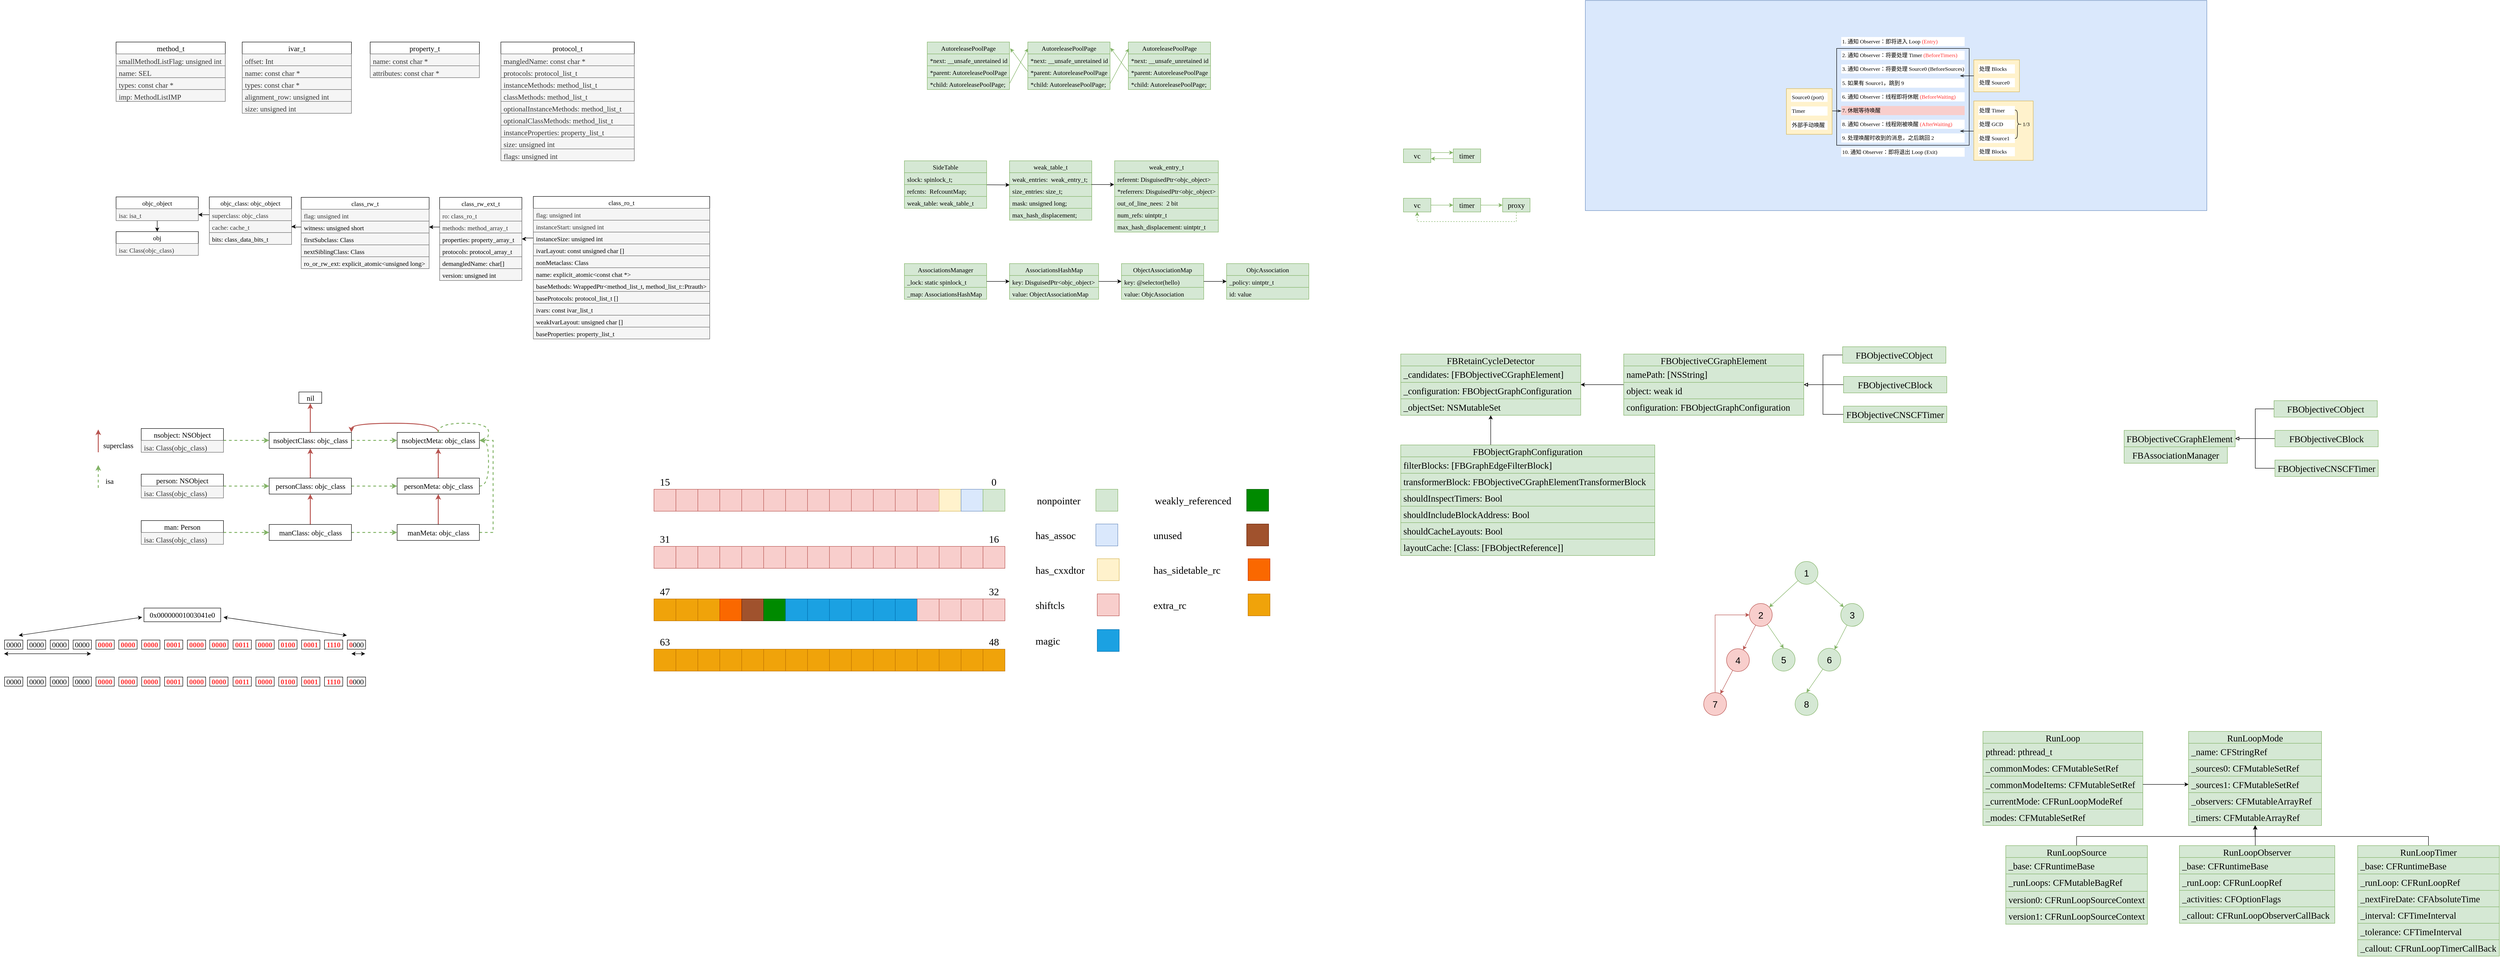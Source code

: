 <mxfile version="21.6.8" type="github">
  <diagram id="u0rdx8rHvjp24UAevguv" name="第 1 页">
    <mxGraphModel dx="1763" dy="1134" grid="0" gridSize="10" guides="0" tooltips="1" connect="1" arrows="1" fold="1" page="0" pageScale="1" pageWidth="827" pageHeight="1169" math="0" shadow="0">
      <root>
        <mxCell id="0" />
        <mxCell id="1" parent="0" />
        <mxCell id="bdZlpHLl_n6nNWDZMnuX-60" value="obj" style="swimlane;fontStyle=0;childLayout=stackLayout;horizontal=1;startSize=26;fillColor=none;horizontalStack=0;resizeParent=1;resizeParentMax=0;resizeLast=0;collapsible=1;marginBottom=0;strokeWidth=1;fontFamily=Times New Roman;fontSize=14;" parent="1" vertex="1">
          <mxGeometry x="205" y="456" width="180" height="52" as="geometry" />
        </mxCell>
        <mxCell id="bdZlpHLl_n6nNWDZMnuX-61" value="isa: Class(objc_class)" style="text;strokeColor=#666666;fillColor=#f5f5f5;align=left;verticalAlign=top;spacingLeft=4;spacingRight=4;overflow=hidden;rotatable=0;points=[[0,0.5],[1,0.5]];portConstraint=eastwest;fontColor=#333333;fontFamily=Times New Roman;fontSize=14;" parent="bdZlpHLl_n6nNWDZMnuX-60" vertex="1">
          <mxGeometry y="26" width="180" height="26" as="geometry" />
        </mxCell>
        <mxCell id="bdZlpHLl_n6nNWDZMnuX-70" value="objc_class: objc_object" style="swimlane;fontStyle=0;childLayout=stackLayout;horizontal=1;startSize=26;fillColor=none;horizontalStack=0;resizeParent=1;resizeParentMax=0;resizeLast=0;collapsible=1;marginBottom=0;strokeWidth=1;fontFamily=Times New Roman;fontSize=14;" parent="1" vertex="1">
          <mxGeometry x="409" y="380" width="180" height="104" as="geometry" />
        </mxCell>
        <mxCell id="bdZlpHLl_n6nNWDZMnuX-71" value="superclass: objc_class&#xa;" style="text;strokeColor=#666666;fillColor=#f5f5f5;align=left;verticalAlign=top;spacingLeft=4;spacingRight=4;overflow=hidden;rotatable=0;points=[[0,0.5],[1,0.5]];portConstraint=eastwest;fontColor=#333333;fontFamily=Times New Roman;fontSize=14;" parent="bdZlpHLl_n6nNWDZMnuX-70" vertex="1">
          <mxGeometry y="26" width="180" height="26" as="geometry" />
        </mxCell>
        <mxCell id="bdZlpHLl_n6nNWDZMnuX-72" value="cache: cache_t" style="text;strokeColor=#666666;fillColor=#f5f5f5;align=left;verticalAlign=top;spacingLeft=4;spacingRight=4;overflow=hidden;rotatable=0;points=[[0,0.5],[1,0.5]];portConstraint=eastwest;fontColor=#333333;fontFamily=Times New Roman;fontSize=14;" parent="bdZlpHLl_n6nNWDZMnuX-70" vertex="1">
          <mxGeometry y="52" width="180" height="26" as="geometry" />
        </mxCell>
        <mxCell id="bdZlpHLl_n6nNWDZMnuX-73" value="bits: class_data_bits_t" style="text;strokeColor=#666666;fillColor=#f5f5f5;align=left;verticalAlign=top;spacingLeft=4;spacingRight=4;overflow=hidden;rotatable=0;points=[[0,0.5],[1,0.5]];portConstraint=eastwest;fontColor=default;fontFamily=Times New Roman;fontSize=14;" parent="bdZlpHLl_n6nNWDZMnuX-70" vertex="1">
          <mxGeometry y="78" width="180" height="26" as="geometry" />
        </mxCell>
        <mxCell id="bdZlpHLl_n6nNWDZMnuX-74" value="class_rw_t" style="swimlane;fontStyle=0;childLayout=stackLayout;horizontal=1;startSize=26;fillColor=none;horizontalStack=0;resizeParent=1;resizeParentMax=0;resizeLast=0;collapsible=1;marginBottom=0;strokeWidth=1;fontFamily=Times New Roman;fontSize=14;" parent="1" vertex="1">
          <mxGeometry x="610" y="381" width="280" height="156" as="geometry" />
        </mxCell>
        <mxCell id="bdZlpHLl_n6nNWDZMnuX-75" value="flag: unsigned int" style="text;strokeColor=#666666;fillColor=#f5f5f5;align=left;verticalAlign=top;spacingLeft=4;spacingRight=4;overflow=hidden;rotatable=0;points=[[0,0.5],[1,0.5]];portConstraint=eastwest;fontColor=#333333;fontFamily=Times New Roman;fontSize=14;" parent="bdZlpHLl_n6nNWDZMnuX-74" vertex="1">
          <mxGeometry y="26" width="280" height="26" as="geometry" />
        </mxCell>
        <mxCell id="bdZlpHLl_n6nNWDZMnuX-77" value="witness: unsigned short" style="text;strokeColor=#666666;fillColor=#f5f5f5;align=left;verticalAlign=top;spacingLeft=4;spacingRight=4;overflow=hidden;rotatable=0;points=[[0,0.5],[1,0.5]];portConstraint=eastwest;fontColor=default;fontFamily=Times New Roman;fontSize=14;" parent="bdZlpHLl_n6nNWDZMnuX-74" vertex="1">
          <mxGeometry y="52" width="280" height="26" as="geometry" />
        </mxCell>
        <mxCell id="bdZlpHLl_n6nNWDZMnuX-99" value="firstSubclass: Class" style="text;strokeColor=#666666;fillColor=#f5f5f5;align=left;verticalAlign=top;spacingLeft=4;spacingRight=4;overflow=hidden;rotatable=0;points=[[0,0.5],[1,0.5]];portConstraint=eastwest;fontColor=default;fontFamily=Times New Roman;fontSize=14;" parent="bdZlpHLl_n6nNWDZMnuX-74" vertex="1">
          <mxGeometry y="78" width="280" height="26" as="geometry" />
        </mxCell>
        <mxCell id="bdZlpHLl_n6nNWDZMnuX-100" value="nextSiblingClass: Class" style="text;strokeColor=#666666;fillColor=#f5f5f5;align=left;verticalAlign=top;spacingLeft=4;spacingRight=4;overflow=hidden;rotatable=0;points=[[0,0.5],[1,0.5]];portConstraint=eastwest;fontColor=default;fontFamily=Times New Roman;fontSize=14;" parent="bdZlpHLl_n6nNWDZMnuX-74" vertex="1">
          <mxGeometry y="104" width="280" height="26" as="geometry" />
        </mxCell>
        <mxCell id="Mu5xaPjwoIpwzX2P3Aqr-9" value="ro_or_rw_ext: explicit_atomic&lt;unsigned long&gt;" style="text;strokeColor=#666666;fillColor=#f5f5f5;align=left;verticalAlign=top;spacingLeft=4;spacingRight=4;overflow=hidden;rotatable=0;points=[[0,0.5],[1,0.5]];portConstraint=eastwest;fontColor=default;fontFamily=Times New Roman;fontSize=14;" parent="bdZlpHLl_n6nNWDZMnuX-74" vertex="1">
          <mxGeometry y="130" width="280" height="26" as="geometry" />
        </mxCell>
        <mxCell id="bdZlpHLl_n6nNWDZMnuX-78" value="class_rw_ext_t" style="swimlane;fontStyle=0;childLayout=stackLayout;horizontal=1;startSize=26;fillColor=none;horizontalStack=0;resizeParent=1;resizeParentMax=0;resizeLast=0;collapsible=1;marginBottom=0;strokeWidth=1;fontFamily=Times New Roman;fontSize=14;" parent="1" vertex="1">
          <mxGeometry x="913" y="381" width="180" height="182" as="geometry" />
        </mxCell>
        <mxCell id="bdZlpHLl_n6nNWDZMnuX-79" value="ro: class_ro_t" style="text;strokeColor=#666666;fillColor=#f5f5f5;align=left;verticalAlign=top;spacingLeft=4;spacingRight=4;overflow=hidden;rotatable=0;points=[[0,0.5],[1,0.5]];portConstraint=eastwest;fontColor=#333333;fontFamily=Times New Roman;fontSize=14;" parent="bdZlpHLl_n6nNWDZMnuX-78" vertex="1">
          <mxGeometry y="26" width="180" height="26" as="geometry" />
        </mxCell>
        <mxCell id="bdZlpHLl_n6nNWDZMnuX-80" value="methods: method_array_t" style="text;strokeColor=#666666;fillColor=#f5f5f5;align=left;verticalAlign=top;spacingLeft=4;spacingRight=4;overflow=hidden;rotatable=0;points=[[0,0.5],[1,0.5]];portConstraint=eastwest;fontColor=#333333;fontFamily=Times New Roman;fontSize=14;" parent="bdZlpHLl_n6nNWDZMnuX-78" vertex="1">
          <mxGeometry y="52" width="180" height="26" as="geometry" />
        </mxCell>
        <mxCell id="bdZlpHLl_n6nNWDZMnuX-81" value="properties: property_array_t" style="text;strokeColor=#666666;fillColor=#f5f5f5;align=left;verticalAlign=top;spacingLeft=4;spacingRight=4;overflow=hidden;rotatable=0;points=[[0,0.5],[1,0.5]];portConstraint=eastwest;fontColor=default;fontFamily=Times New Roman;fontSize=14;" parent="bdZlpHLl_n6nNWDZMnuX-78" vertex="1">
          <mxGeometry y="78" width="180" height="26" as="geometry" />
        </mxCell>
        <mxCell id="bdZlpHLl_n6nNWDZMnuX-82" value="protocols: protocol_array_t" style="text;strokeColor=#666666;fillColor=#f5f5f5;align=left;verticalAlign=top;spacingLeft=4;spacingRight=4;overflow=hidden;rotatable=0;points=[[0,0.5],[1,0.5]];portConstraint=eastwest;fontColor=default;fontFamily=Times New Roman;fontSize=14;" parent="bdZlpHLl_n6nNWDZMnuX-78" vertex="1">
          <mxGeometry y="104" width="180" height="26" as="geometry" />
        </mxCell>
        <mxCell id="bdZlpHLl_n6nNWDZMnuX-83" value="demangledName: char[]" style="text;strokeColor=#666666;fillColor=#f5f5f5;align=left;verticalAlign=top;spacingLeft=4;spacingRight=4;overflow=hidden;rotatable=0;points=[[0,0.5],[1,0.5]];portConstraint=eastwest;fontColor=default;fontFamily=Times New Roman;fontSize=14;" parent="bdZlpHLl_n6nNWDZMnuX-78" vertex="1">
          <mxGeometry y="130" width="180" height="26" as="geometry" />
        </mxCell>
        <mxCell id="bdZlpHLl_n6nNWDZMnuX-84" value="version: unsigned int" style="text;strokeColor=#666666;fillColor=#f5f5f5;align=left;verticalAlign=top;spacingLeft=4;spacingRight=4;overflow=hidden;rotatable=0;points=[[0,0.5],[1,0.5]];portConstraint=eastwest;fontColor=default;fontFamily=Times New Roman;fontSize=14;" parent="bdZlpHLl_n6nNWDZMnuX-78" vertex="1">
          <mxGeometry y="156" width="180" height="26" as="geometry" />
        </mxCell>
        <mxCell id="bdZlpHLl_n6nNWDZMnuX-85" value="class_ro_t" style="swimlane;fontStyle=0;childLayout=stackLayout;horizontal=1;startSize=26;fillColor=none;horizontalStack=0;resizeParent=1;resizeParentMax=0;resizeLast=0;collapsible=1;marginBottom=0;strokeWidth=1;fontFamily=Times New Roman;fontSize=14;" parent="1" vertex="1">
          <mxGeometry x="1118" y="379" width="386" height="312" as="geometry" />
        </mxCell>
        <mxCell id="bdZlpHLl_n6nNWDZMnuX-86" value="flag: unsigned int" style="text;strokeColor=#666666;fillColor=#f5f5f5;align=left;verticalAlign=top;spacingLeft=4;spacingRight=4;overflow=hidden;rotatable=0;points=[[0,0.5],[1,0.5]];portConstraint=eastwest;fontColor=#333333;fontFamily=Times New Roman;fontSize=14;" parent="bdZlpHLl_n6nNWDZMnuX-85" vertex="1">
          <mxGeometry y="26" width="386" height="26" as="geometry" />
        </mxCell>
        <mxCell id="bdZlpHLl_n6nNWDZMnuX-87" value="instanceStart: unsigned int" style="text;strokeColor=#666666;fillColor=#f5f5f5;align=left;verticalAlign=top;spacingLeft=4;spacingRight=4;overflow=hidden;rotatable=0;points=[[0,0.5],[1,0.5]];portConstraint=eastwest;fontColor=#333333;fontFamily=Times New Roman;fontSize=14;" parent="bdZlpHLl_n6nNWDZMnuX-85" vertex="1">
          <mxGeometry y="52" width="386" height="26" as="geometry" />
        </mxCell>
        <mxCell id="bdZlpHLl_n6nNWDZMnuX-88" value="instanceSize: unsigned int" style="text;strokeColor=#666666;fillColor=#f5f5f5;align=left;verticalAlign=top;spacingLeft=4;spacingRight=4;overflow=hidden;rotatable=0;points=[[0,0.5],[1,0.5]];portConstraint=eastwest;fontColor=default;fontFamily=Times New Roman;fontSize=14;" parent="bdZlpHLl_n6nNWDZMnuX-85" vertex="1">
          <mxGeometry y="78" width="386" height="26" as="geometry" />
        </mxCell>
        <mxCell id="bdZlpHLl_n6nNWDZMnuX-89" value="ivarLayout: const unsigned char []" style="text;strokeColor=#666666;fillColor=#f5f5f5;align=left;verticalAlign=top;spacingLeft=4;spacingRight=4;overflow=hidden;rotatable=0;points=[[0,0.5],[1,0.5]];portConstraint=eastwest;fontColor=default;fontFamily=Times New Roman;fontSize=14;" parent="bdZlpHLl_n6nNWDZMnuX-85" vertex="1">
          <mxGeometry y="104" width="386" height="26" as="geometry" />
        </mxCell>
        <mxCell id="bdZlpHLl_n6nNWDZMnuX-90" value="nonMetaclass: Class" style="text;strokeColor=#666666;fillColor=#f5f5f5;align=left;verticalAlign=top;spacingLeft=4;spacingRight=4;overflow=hidden;rotatable=0;points=[[0,0.5],[1,0.5]];portConstraint=eastwest;fontColor=default;fontFamily=Times New Roman;fontSize=14;" parent="bdZlpHLl_n6nNWDZMnuX-85" vertex="1">
          <mxGeometry y="130" width="386" height="26" as="geometry" />
        </mxCell>
        <mxCell id="bdZlpHLl_n6nNWDZMnuX-91" value="name: explicit_atomic&lt;const chat *&gt;" style="text;strokeColor=#666666;fillColor=#f5f5f5;align=left;verticalAlign=top;spacingLeft=4;spacingRight=4;overflow=hidden;rotatable=0;points=[[0,0.5],[1,0.5]];portConstraint=eastwest;fontColor=default;fontFamily=Times New Roman;fontSize=14;" parent="bdZlpHLl_n6nNWDZMnuX-85" vertex="1">
          <mxGeometry y="156" width="386" height="26" as="geometry" />
        </mxCell>
        <mxCell id="bdZlpHLl_n6nNWDZMnuX-92" value="baseMethods: WrappedPtr&lt;method_list_t, method_list_t::Ptrauth&gt;" style="text;strokeColor=#666666;fillColor=#f5f5f5;align=left;verticalAlign=top;spacingLeft=4;spacingRight=4;overflow=hidden;rotatable=0;points=[[0,0.5],[1,0.5]];portConstraint=eastwest;fontColor=default;fontFamily=Times New Roman;fontSize=14;" parent="bdZlpHLl_n6nNWDZMnuX-85" vertex="1">
          <mxGeometry y="182" width="386" height="26" as="geometry" />
        </mxCell>
        <mxCell id="bdZlpHLl_n6nNWDZMnuX-93" value="baseProtocols: protocol_list_t []" style="text;strokeColor=#666666;fillColor=#f5f5f5;align=left;verticalAlign=top;spacingLeft=4;spacingRight=4;overflow=hidden;rotatable=0;points=[[0,0.5],[1,0.5]];portConstraint=eastwest;fontColor=default;fontFamily=Times New Roman;fontSize=14;" parent="bdZlpHLl_n6nNWDZMnuX-85" vertex="1">
          <mxGeometry y="208" width="386" height="26" as="geometry" />
        </mxCell>
        <mxCell id="bdZlpHLl_n6nNWDZMnuX-94" value="ivars: const ivar_list_t" style="text;strokeColor=#666666;fillColor=#f5f5f5;align=left;verticalAlign=top;spacingLeft=4;spacingRight=4;overflow=hidden;rotatable=0;points=[[0,0.5],[1,0.5]];portConstraint=eastwest;fontColor=default;fontFamily=Times New Roman;fontSize=14;" parent="bdZlpHLl_n6nNWDZMnuX-85" vertex="1">
          <mxGeometry y="234" width="386" height="26" as="geometry" />
        </mxCell>
        <mxCell id="bdZlpHLl_n6nNWDZMnuX-95" value="weakIvarLayout: unsigned char []" style="text;strokeColor=#666666;fillColor=#f5f5f5;align=left;verticalAlign=top;spacingLeft=4;spacingRight=4;overflow=hidden;rotatable=0;points=[[0,0.5],[1,0.5]];portConstraint=eastwest;fontColor=default;fontFamily=Times New Roman;fontSize=14;" parent="bdZlpHLl_n6nNWDZMnuX-85" vertex="1">
          <mxGeometry y="260" width="386" height="26" as="geometry" />
        </mxCell>
        <mxCell id="bdZlpHLl_n6nNWDZMnuX-96" value="baseProperties: property_list_t" style="text;strokeColor=#666666;fillColor=#f5f5f5;align=left;verticalAlign=top;spacingLeft=4;spacingRight=4;overflow=hidden;rotatable=0;points=[[0,0.5],[1,0.5]];portConstraint=eastwest;fontColor=default;fontFamily=Times New Roman;fontSize=14;" parent="bdZlpHLl_n6nNWDZMnuX-85" vertex="1">
          <mxGeometry y="286" width="386" height="26" as="geometry" />
        </mxCell>
        <mxCell id="Mu5xaPjwoIpwzX2P3Aqr-6" style="edgeStyle=orthogonalEdgeStyle;rounded=0;orthogonalLoop=1;jettySize=auto;html=1;entryX=0.5;entryY=0;entryDx=0;entryDy=0;" parent="1" source="bdZlpHLl_n6nNWDZMnuX-101" target="bdZlpHLl_n6nNWDZMnuX-60" edge="1">
          <mxGeometry relative="1" as="geometry" />
        </mxCell>
        <mxCell id="bdZlpHLl_n6nNWDZMnuX-101" value="objc_object" style="swimlane;fontStyle=0;childLayout=stackLayout;horizontal=1;startSize=26;fillColor=none;horizontalStack=0;resizeParent=1;resizeParentMax=0;resizeLast=0;collapsible=1;marginBottom=0;strokeWidth=1;fontFamily=Times New Roman;fontSize=14;" parent="1" vertex="1">
          <mxGeometry x="205" y="380" width="180" height="52" as="geometry" />
        </mxCell>
        <mxCell id="bdZlpHLl_n6nNWDZMnuX-102" value="isa: isa_t" style="text;strokeColor=#666666;fillColor=#f5f5f5;align=left;verticalAlign=top;spacingLeft=4;spacingRight=4;overflow=hidden;rotatable=0;points=[[0,0.5],[1,0.5]];portConstraint=eastwest;fontColor=#333333;fontFamily=Times New Roman;fontSize=14;" parent="bdZlpHLl_n6nNWDZMnuX-101" vertex="1">
          <mxGeometry y="26" width="180" height="26" as="geometry" />
        </mxCell>
        <mxCell id="Fj1bwM7Rxj8-xUinmKX4-24" style="edgeStyle=orthogonalEdgeStyle;curved=1;rounded=0;orthogonalLoop=1;jettySize=auto;html=1;dashed=1;fontFamily=Times New Roman;fontSize=16;strokeWidth=2;fillColor=#d5e8d4;strokeColor=#82b366;" parent="1" source="Fj1bwM7Rxj8-xUinmKX4-1" target="Fj1bwM7Rxj8-xUinmKX4-13" edge="1">
          <mxGeometry relative="1" as="geometry" />
        </mxCell>
        <mxCell id="Fj1bwM7Rxj8-xUinmKX4-1" value="man: Person" style="swimlane;fontStyle=0;childLayout=stackLayout;horizontal=1;startSize=26;fillColor=none;horizontalStack=0;resizeParent=1;resizeParentMax=0;resizeLast=0;collapsible=1;marginBottom=0;strokeWidth=1;fontFamily=Times New Roman;fontSize=16;" parent="1" vertex="1">
          <mxGeometry x="260" y="1088.5" width="180" height="52" as="geometry" />
        </mxCell>
        <mxCell id="Fj1bwM7Rxj8-xUinmKX4-2" value="isa: Class(objc_class)" style="text;strokeColor=#666666;fillColor=#f5f5f5;align=left;verticalAlign=top;spacingLeft=4;spacingRight=4;overflow=hidden;rotatable=0;points=[[0,0.5],[1,0.5]];portConstraint=eastwest;fontColor=#333333;fontFamily=Times New Roman;fontSize=16;" parent="Fj1bwM7Rxj8-xUinmKX4-1" vertex="1">
          <mxGeometry y="26" width="180" height="26" as="geometry" />
        </mxCell>
        <mxCell id="Fj1bwM7Rxj8-xUinmKX4-21" style="edgeStyle=orthogonalEdgeStyle;orthogonalLoop=1;jettySize=auto;html=1;dashed=1;fontFamily=Times New Roman;fontSize=16;strokeWidth=2;curved=1;strokeColor=#82b366;fillColor=#d5e8d4;" parent="1" source="Fj1bwM7Rxj8-xUinmKX4-3" target="Fj1bwM7Rxj8-xUinmKX4-16" edge="1">
          <mxGeometry relative="1" as="geometry" />
        </mxCell>
        <mxCell id="Fj1bwM7Rxj8-xUinmKX4-3" value="nsobject: NSObject" style="swimlane;fontStyle=0;childLayout=stackLayout;horizontal=1;startSize=26;fillColor=none;horizontalStack=0;resizeParent=1;resizeParentMax=0;resizeLast=0;collapsible=1;marginBottom=0;strokeWidth=1;fontFamily=Times New Roman;fontSize=16;" parent="1" vertex="1">
          <mxGeometry x="260" y="887" width="180" height="52" as="geometry" />
        </mxCell>
        <mxCell id="Fj1bwM7Rxj8-xUinmKX4-4" value="isa: Class(objc_class)" style="text;strokeColor=#666666;fillColor=#f5f5f5;align=left;verticalAlign=top;spacingLeft=4;spacingRight=4;overflow=hidden;rotatable=0;points=[[0,0.5],[1,0.5]];portConstraint=eastwest;fontColor=#333333;fontFamily=Times New Roman;fontSize=16;" parent="Fj1bwM7Rxj8-xUinmKX4-3" vertex="1">
          <mxGeometry y="26" width="180" height="26" as="geometry" />
        </mxCell>
        <mxCell id="Fj1bwM7Rxj8-xUinmKX4-23" style="edgeStyle=orthogonalEdgeStyle;curved=1;rounded=0;orthogonalLoop=1;jettySize=auto;html=1;dashed=1;fontFamily=Times New Roman;fontSize=16;strokeWidth=2;fillColor=#d5e8d4;strokeColor=#82b366;" parent="1" source="Fj1bwM7Rxj8-xUinmKX4-5" target="Fj1bwM7Rxj8-xUinmKX4-14" edge="1">
          <mxGeometry relative="1" as="geometry" />
        </mxCell>
        <mxCell id="Fj1bwM7Rxj8-xUinmKX4-5" value="person: NSObject" style="swimlane;fontStyle=0;childLayout=stackLayout;horizontal=1;startSize=26;fillColor=none;horizontalStack=0;resizeParent=1;resizeParentMax=0;resizeLast=0;collapsible=1;marginBottom=0;strokeWidth=1;fontFamily=Times New Roman;fontSize=16;" parent="1" vertex="1">
          <mxGeometry x="260" y="987" width="180" height="52" as="geometry" />
        </mxCell>
        <mxCell id="Fj1bwM7Rxj8-xUinmKX4-6" value="isa: Class(objc_class)" style="text;strokeColor=#666666;fillColor=#f5f5f5;align=left;verticalAlign=top;spacingLeft=4;spacingRight=4;overflow=hidden;rotatable=0;points=[[0,0.5],[1,0.5]];portConstraint=eastwest;fontColor=#333333;fontFamily=Times New Roman;fontSize=16;" parent="Fj1bwM7Rxj8-xUinmKX4-5" vertex="1">
          <mxGeometry y="26" width="180" height="26" as="geometry" />
        </mxCell>
        <mxCell id="Fj1bwM7Rxj8-xUinmKX4-27" style="edgeStyle=orthogonalEdgeStyle;curved=1;rounded=0;orthogonalLoop=1;jettySize=auto;html=1;dashed=1;fontFamily=Times New Roman;fontSize=16;fillColor=#d5e8d4;strokeColor=#82b366;strokeWidth=2;" parent="1" source="Fj1bwM7Rxj8-xUinmKX4-13" target="Fj1bwM7Rxj8-xUinmKX4-17" edge="1">
          <mxGeometry relative="1" as="geometry" />
        </mxCell>
        <mxCell id="Fj1bwM7Rxj8-xUinmKX4-31" style="edgeStyle=orthogonalEdgeStyle;curved=1;orthogonalLoop=1;jettySize=auto;html=1;entryX=0.5;entryY=1;entryDx=0;entryDy=0;fontFamily=Times New Roman;fontSize=16;strokeColor=#b85450;strokeWidth=2;fillColor=#f8cecc;" parent="1" source="Fj1bwM7Rxj8-xUinmKX4-13" target="Fj1bwM7Rxj8-xUinmKX4-14" edge="1">
          <mxGeometry relative="1" as="geometry" />
        </mxCell>
        <mxCell id="Fj1bwM7Rxj8-xUinmKX4-13" value="manClass: objc_class" style="html=1;fontSize=16;fontFamily=Times New Roman;" parent="1" vertex="1">
          <mxGeometry x="540" y="1097" width="180" height="35" as="geometry" />
        </mxCell>
        <mxCell id="Fj1bwM7Rxj8-xUinmKX4-26" style="edgeStyle=orthogonalEdgeStyle;curved=1;rounded=0;orthogonalLoop=1;jettySize=auto;html=1;entryX=0;entryY=0.5;entryDx=0;entryDy=0;dashed=1;fontFamily=Times New Roman;fontSize=16;fillColor=#d5e8d4;strokeColor=#82b366;strokeWidth=2;" parent="1" source="Fj1bwM7Rxj8-xUinmKX4-14" target="Fj1bwM7Rxj8-xUinmKX4-18" edge="1">
          <mxGeometry relative="1" as="geometry" />
        </mxCell>
        <mxCell id="Fj1bwM7Rxj8-xUinmKX4-32" style="edgeStyle=orthogonalEdgeStyle;curved=1;orthogonalLoop=1;jettySize=auto;html=1;entryX=0.5;entryY=1;entryDx=0;entryDy=0;fontFamily=Times New Roman;fontSize=16;strokeColor=#b85450;strokeWidth=2;fillColor=#f8cecc;" parent="1" source="Fj1bwM7Rxj8-xUinmKX4-14" target="Fj1bwM7Rxj8-xUinmKX4-16" edge="1">
          <mxGeometry relative="1" as="geometry" />
        </mxCell>
        <mxCell id="Fj1bwM7Rxj8-xUinmKX4-14" value="personClass: objc_class" style="html=1;fontSize=16;fontFamily=Times New Roman;" parent="1" vertex="1">
          <mxGeometry x="540" y="995.5" width="180" height="35" as="geometry" />
        </mxCell>
        <mxCell id="Fj1bwM7Rxj8-xUinmKX4-25" style="edgeStyle=orthogonalEdgeStyle;curved=1;rounded=0;orthogonalLoop=1;jettySize=auto;html=1;dashed=1;fontFamily=Times New Roman;fontSize=16;strokeWidth=2;fillColor=#d5e8d4;strokeColor=#82b366;" parent="1" source="Fj1bwM7Rxj8-xUinmKX4-16" target="Fj1bwM7Rxj8-xUinmKX4-19" edge="1">
          <mxGeometry relative="1" as="geometry" />
        </mxCell>
        <mxCell id="Fj1bwM7Rxj8-xUinmKX4-37" value="" style="edgeStyle=orthogonalEdgeStyle;curved=1;orthogonalLoop=1;jettySize=auto;html=1;fontFamily=Times New Roman;fontSize=16;strokeColor=#b85450;strokeWidth=2;fillColor=#f8cecc;" parent="1" source="Fj1bwM7Rxj8-xUinmKX4-16" target="Fj1bwM7Rxj8-xUinmKX4-36" edge="1">
          <mxGeometry relative="1" as="geometry" />
        </mxCell>
        <mxCell id="Fj1bwM7Rxj8-xUinmKX4-16" value="nsobjectClass: objc_class" style="html=1;fontSize=16;fontFamily=Times New Roman;" parent="1" vertex="1">
          <mxGeometry x="540" y="895.5" width="180" height="35" as="geometry" />
        </mxCell>
        <mxCell id="Fj1bwM7Rxj8-xUinmKX4-29" style="edgeStyle=entityRelationEdgeStyle;rounded=0;orthogonalLoop=1;jettySize=auto;html=1;entryX=1;entryY=0.5;entryDx=0;entryDy=0;dashed=1;fontFamily=Times New Roman;fontSize=16;strokeWidth=2;fillColor=#d5e8d4;strokeColor=#82b366;" parent="1" source="Fj1bwM7Rxj8-xUinmKX4-17" target="Fj1bwM7Rxj8-xUinmKX4-19" edge="1">
          <mxGeometry relative="1" as="geometry" />
        </mxCell>
        <mxCell id="Fj1bwM7Rxj8-xUinmKX4-34" style="edgeStyle=orthogonalEdgeStyle;curved=1;orthogonalLoop=1;jettySize=auto;html=1;entryX=0.5;entryY=1;entryDx=0;entryDy=0;fontFamily=Times New Roman;fontSize=16;strokeColor=#b85450;strokeWidth=2;fillColor=#f8cecc;" parent="1" source="Fj1bwM7Rxj8-xUinmKX4-17" target="Fj1bwM7Rxj8-xUinmKX4-18" edge="1">
          <mxGeometry relative="1" as="geometry" />
        </mxCell>
        <mxCell id="Fj1bwM7Rxj8-xUinmKX4-17" value="manMeta: objc_class" style="html=1;fontSize=16;fontFamily=Times New Roman;" parent="1" vertex="1">
          <mxGeometry x="820" y="1097" width="180" height="35" as="geometry" />
        </mxCell>
        <mxCell id="Fj1bwM7Rxj8-xUinmKX4-28" style="edgeStyle=orthogonalEdgeStyle;curved=1;rounded=0;orthogonalLoop=1;jettySize=auto;html=1;entryX=1;entryY=0.5;entryDx=0;entryDy=0;dashed=1;fontFamily=Times New Roman;fontSize=16;exitX=1;exitY=0.5;exitDx=0;exitDy=0;fillColor=#d5e8d4;strokeColor=#82b366;strokeWidth=2;" parent="1" source="Fj1bwM7Rxj8-xUinmKX4-18" target="Fj1bwM7Rxj8-xUinmKX4-19" edge="1">
          <mxGeometry relative="1" as="geometry" />
        </mxCell>
        <mxCell id="Fj1bwM7Rxj8-xUinmKX4-33" style="edgeStyle=orthogonalEdgeStyle;curved=1;orthogonalLoop=1;jettySize=auto;html=1;entryX=0.5;entryY=1;entryDx=0;entryDy=0;fontFamily=Times New Roman;fontSize=16;strokeColor=#b85450;strokeWidth=2;fillColor=#f8cecc;" parent="1" source="Fj1bwM7Rxj8-xUinmKX4-18" target="Fj1bwM7Rxj8-xUinmKX4-19" edge="1">
          <mxGeometry relative="1" as="geometry" />
        </mxCell>
        <mxCell id="Fj1bwM7Rxj8-xUinmKX4-18" value="personMeta: objc_class" style="html=1;fontSize=16;fontFamily=Times New Roman;" parent="1" vertex="1">
          <mxGeometry x="820" y="995.5" width="180" height="35" as="geometry" />
        </mxCell>
        <mxCell id="Fj1bwM7Rxj8-xUinmKX4-35" style="edgeStyle=orthogonalEdgeStyle;curved=1;orthogonalLoop=1;jettySize=auto;html=1;entryX=1;entryY=0;entryDx=0;entryDy=0;fontFamily=Times New Roman;fontSize=16;strokeColor=#b85450;strokeWidth=2;exitX=0.5;exitY=0;exitDx=0;exitDy=0;fillColor=#f8cecc;" parent="1" source="Fj1bwM7Rxj8-xUinmKX4-19" target="Fj1bwM7Rxj8-xUinmKX4-16" edge="1">
          <mxGeometry relative="1" as="geometry" />
        </mxCell>
        <mxCell id="Fj1bwM7Rxj8-xUinmKX4-19" value="nsobjectMeta: objc_class" style="html=1;fontSize=16;fontFamily=Times New Roman;" parent="1" vertex="1">
          <mxGeometry x="820" y="895.5" width="180" height="35" as="geometry" />
        </mxCell>
        <mxCell id="Fj1bwM7Rxj8-xUinmKX4-30" style="edgeStyle=orthogonalEdgeStyle;curved=1;rounded=0;orthogonalLoop=1;jettySize=auto;html=1;entryX=1;entryY=0.5;entryDx=0;entryDy=0;dashed=1;fontFamily=Times New Roman;fontSize=16;fillColor=#d5e8d4;strokeColor=#82b366;strokeWidth=2;" parent="1" source="Fj1bwM7Rxj8-xUinmKX4-19" target="Fj1bwM7Rxj8-xUinmKX4-19" edge="1">
          <mxGeometry relative="1" as="geometry" />
        </mxCell>
        <mxCell id="Fj1bwM7Rxj8-xUinmKX4-36" value="nil" style="html=1;fontSize=16;fontFamily=Times New Roman;" parent="1" vertex="1">
          <mxGeometry x="605" y="807" width="50" height="25" as="geometry" />
        </mxCell>
        <mxCell id="Fj1bwM7Rxj8-xUinmKX4-38" style="edgeStyle=orthogonalEdgeStyle;curved=1;orthogonalLoop=1;jettySize=auto;html=1;fontFamily=Times New Roman;fontSize=16;strokeColor=#b85450;strokeWidth=2;fillColor=#f8cecc;" parent="1" edge="1">
          <mxGeometry relative="1" as="geometry">
            <mxPoint x="166" y="939" as="sourcePoint" />
            <mxPoint x="166" y="889" as="targetPoint" />
          </mxGeometry>
        </mxCell>
        <mxCell id="Fj1bwM7Rxj8-xUinmKX4-39" value="superclass" style="text;html=1;strokeColor=none;fillColor=none;align=center;verticalAlign=middle;whiteSpace=wrap;rounded=0;fontFamily=Times New Roman;fontSize=16;" parent="1" vertex="1">
          <mxGeometry x="180" y="909" width="60" height="30" as="geometry" />
        </mxCell>
        <mxCell id="Fj1bwM7Rxj8-xUinmKX4-40" style="edgeStyle=orthogonalEdgeStyle;curved=1;orthogonalLoop=1;jettySize=auto;html=1;fontFamily=Times New Roman;fontSize=16;strokeColor=#82b366;strokeWidth=2;fillColor=#d5e8d4;dashed=1;" parent="1" edge="1">
          <mxGeometry relative="1" as="geometry">
            <mxPoint x="166" y="1017" as="sourcePoint" />
            <mxPoint x="166" y="967" as="targetPoint" />
          </mxGeometry>
        </mxCell>
        <mxCell id="Fj1bwM7Rxj8-xUinmKX4-41" value="isa" style="text;html=1;strokeColor=none;fillColor=none;align=left;verticalAlign=middle;whiteSpace=wrap;rounded=0;fontFamily=Times New Roman;fontSize=16;" parent="1" vertex="1">
          <mxGeometry x="180" y="987" width="60" height="30" as="geometry" />
        </mxCell>
        <mxCell id="Mu5xaPjwoIpwzX2P3Aqr-3" style="edgeStyle=orthogonalEdgeStyle;rounded=0;orthogonalLoop=1;jettySize=auto;html=1;entryX=1;entryY=0.5;entryDx=0;entryDy=0;" parent="1" source="bdZlpHLl_n6nNWDZMnuX-88" target="bdZlpHLl_n6nNWDZMnuX-81" edge="1">
          <mxGeometry relative="1" as="geometry" />
        </mxCell>
        <mxCell id="Mu5xaPjwoIpwzX2P3Aqr-5" style="edgeStyle=orthogonalEdgeStyle;rounded=0;orthogonalLoop=1;jettySize=auto;html=1;entryX=1;entryY=0.5;entryDx=0;entryDy=0;" parent="1" source="bdZlpHLl_n6nNWDZMnuX-71" target="bdZlpHLl_n6nNWDZMnuX-102" edge="1">
          <mxGeometry relative="1" as="geometry" />
        </mxCell>
        <mxCell id="Mu5xaPjwoIpwzX2P3Aqr-7" style="edgeStyle=orthogonalEdgeStyle;rounded=0;orthogonalLoop=1;jettySize=auto;html=1;" parent="1" source="bdZlpHLl_n6nNWDZMnuX-80" target="bdZlpHLl_n6nNWDZMnuX-77" edge="1">
          <mxGeometry relative="1" as="geometry" />
        </mxCell>
        <mxCell id="Mu5xaPjwoIpwzX2P3Aqr-11" style="edgeStyle=orthogonalEdgeStyle;rounded=0;orthogonalLoop=1;jettySize=auto;html=1;entryX=1;entryY=0.5;entryDx=0;entryDy=0;" parent="1" source="bdZlpHLl_n6nNWDZMnuX-77" target="bdZlpHLl_n6nNWDZMnuX-72" edge="1">
          <mxGeometry relative="1" as="geometry" />
        </mxCell>
        <mxCell id="0qPZz_dZkKlf-X5Oar2l-1" value="method_t" style="swimlane;fontStyle=0;childLayout=stackLayout;horizontal=1;startSize=26;fillColor=none;horizontalStack=0;resizeParent=1;resizeParentMax=0;resizeLast=0;collapsible=1;marginBottom=0;strokeWidth=1;fontFamily=Times New Roman;fontSize=16;" parent="1" vertex="1">
          <mxGeometry x="205" y="41" width="239" height="130" as="geometry" />
        </mxCell>
        <mxCell id="0qPZz_dZkKlf-X5Oar2l-2" value="smallMethodListFlag: unsigned int" style="text;strokeColor=#666666;fillColor=#f5f5f5;align=left;verticalAlign=top;spacingLeft=4;spacingRight=4;overflow=hidden;rotatable=0;points=[[0,0.5],[1,0.5]];portConstraint=eastwest;fontColor=#333333;fontFamily=Times New Roman;fontSize=16;" parent="0qPZz_dZkKlf-X5Oar2l-1" vertex="1">
          <mxGeometry y="26" width="239" height="26" as="geometry" />
        </mxCell>
        <mxCell id="0qPZz_dZkKlf-X5Oar2l-3" value="name: SEL&#xa;    " style="text;strokeColor=#666666;fillColor=#f5f5f5;align=left;verticalAlign=top;spacingLeft=4;spacingRight=4;overflow=hidden;rotatable=0;points=[[0,0.5],[1,0.5]];portConstraint=eastwest;fontColor=#333333;fontFamily=Times New Roman;fontSize=16;" parent="0qPZz_dZkKlf-X5Oar2l-1" vertex="1">
          <mxGeometry y="52" width="239" height="26" as="geometry" />
        </mxCell>
        <mxCell id="0qPZz_dZkKlf-X5Oar2l-4" value="types: const char *" style="text;strokeColor=#666666;fillColor=#f5f5f5;align=left;verticalAlign=top;spacingLeft=4;spacingRight=4;overflow=hidden;rotatable=0;points=[[0,0.5],[1,0.5]];portConstraint=eastwest;fontColor=#333333;fontFamily=Times New Roman;fontSize=16;" parent="0qPZz_dZkKlf-X5Oar2l-1" vertex="1">
          <mxGeometry y="78" width="239" height="26" as="geometry" />
        </mxCell>
        <mxCell id="0qPZz_dZkKlf-X5Oar2l-5" value="imp: MethodListIMP" style="text;strokeColor=#666666;fillColor=#f5f5f5;align=left;verticalAlign=top;spacingLeft=4;spacingRight=4;overflow=hidden;rotatable=0;points=[[0,0.5],[1,0.5]];portConstraint=eastwest;fontColor=#333333;fontFamily=Times New Roman;fontSize=16;" parent="0qPZz_dZkKlf-X5Oar2l-1" vertex="1">
          <mxGeometry y="104" width="239" height="26" as="geometry" />
        </mxCell>
        <mxCell id="0qPZz_dZkKlf-X5Oar2l-6" value="ivar_t" style="swimlane;fontStyle=0;childLayout=stackLayout;horizontal=1;startSize=26;fillColor=none;horizontalStack=0;resizeParent=1;resizeParentMax=0;resizeLast=0;collapsible=1;marginBottom=0;strokeWidth=1;fontFamily=Times New Roman;fontSize=16;" parent="1" vertex="1">
          <mxGeometry x="481" y="41" width="239" height="156" as="geometry" />
        </mxCell>
        <mxCell id="0qPZz_dZkKlf-X5Oar2l-7" value="offset: Int" style="text;strokeColor=#666666;fillColor=#f5f5f5;align=left;verticalAlign=top;spacingLeft=4;spacingRight=4;overflow=hidden;rotatable=0;points=[[0,0.5],[1,0.5]];portConstraint=eastwest;fontColor=#333333;fontFamily=Times New Roman;fontSize=16;" parent="0qPZz_dZkKlf-X5Oar2l-6" vertex="1">
          <mxGeometry y="26" width="239" height="26" as="geometry" />
        </mxCell>
        <mxCell id="0qPZz_dZkKlf-X5Oar2l-8" value="name: const char *" style="text;strokeColor=#666666;fillColor=#f5f5f5;align=left;verticalAlign=top;spacingLeft=4;spacingRight=4;overflow=hidden;rotatable=0;points=[[0,0.5],[1,0.5]];portConstraint=eastwest;fontColor=#333333;fontFamily=Times New Roman;fontSize=16;" parent="0qPZz_dZkKlf-X5Oar2l-6" vertex="1">
          <mxGeometry y="52" width="239" height="26" as="geometry" />
        </mxCell>
        <mxCell id="0qPZz_dZkKlf-X5Oar2l-9" value="types: const char *" style="text;strokeColor=#666666;fillColor=#f5f5f5;align=left;verticalAlign=top;spacingLeft=4;spacingRight=4;overflow=hidden;rotatable=0;points=[[0,0.5],[1,0.5]];portConstraint=eastwest;fontColor=#333333;fontFamily=Times New Roman;fontSize=16;" parent="0qPZz_dZkKlf-X5Oar2l-6" vertex="1">
          <mxGeometry y="78" width="239" height="26" as="geometry" />
        </mxCell>
        <mxCell id="0qPZz_dZkKlf-X5Oar2l-10" value="alignment_row: unsigned int" style="text;strokeColor=#666666;fillColor=#f5f5f5;align=left;verticalAlign=top;spacingLeft=4;spacingRight=4;overflow=hidden;rotatable=0;points=[[0,0.5],[1,0.5]];portConstraint=eastwest;fontColor=#333333;fontFamily=Times New Roman;fontSize=16;" parent="0qPZz_dZkKlf-X5Oar2l-6" vertex="1">
          <mxGeometry y="104" width="239" height="26" as="geometry" />
        </mxCell>
        <mxCell id="0qPZz_dZkKlf-X5Oar2l-11" value="size: unsigned int" style="text;strokeColor=#666666;fillColor=#f5f5f5;align=left;verticalAlign=top;spacingLeft=4;spacingRight=4;overflow=hidden;rotatable=0;points=[[0,0.5],[1,0.5]];portConstraint=eastwest;fontColor=#333333;fontFamily=Times New Roman;fontSize=16;" parent="0qPZz_dZkKlf-X5Oar2l-6" vertex="1">
          <mxGeometry y="130" width="239" height="26" as="geometry" />
        </mxCell>
        <mxCell id="0qPZz_dZkKlf-X5Oar2l-12" value="property_t" style="swimlane;fontStyle=0;childLayout=stackLayout;horizontal=1;startSize=26;fillColor=none;horizontalStack=0;resizeParent=1;resizeParentMax=0;resizeLast=0;collapsible=1;marginBottom=0;strokeWidth=1;fontFamily=Times New Roman;fontSize=16;" parent="1" vertex="1">
          <mxGeometry x="761" y="41" width="239" height="78" as="geometry" />
        </mxCell>
        <mxCell id="0qPZz_dZkKlf-X5Oar2l-13" value="name: const char *" style="text;strokeColor=#666666;fillColor=#f5f5f5;align=left;verticalAlign=top;spacingLeft=4;spacingRight=4;overflow=hidden;rotatable=0;points=[[0,0.5],[1,0.5]];portConstraint=eastwest;fontColor=#333333;fontFamily=Times New Roman;fontSize=16;" parent="0qPZz_dZkKlf-X5Oar2l-12" vertex="1">
          <mxGeometry y="26" width="239" height="26" as="geometry" />
        </mxCell>
        <mxCell id="0qPZz_dZkKlf-X5Oar2l-14" value="attributes: const char *" style="text;strokeColor=#666666;fillColor=#f5f5f5;align=left;verticalAlign=top;spacingLeft=4;spacingRight=4;overflow=hidden;rotatable=0;points=[[0,0.5],[1,0.5]];portConstraint=eastwest;fontColor=#333333;fontFamily=Times New Roman;fontSize=16;" parent="0qPZz_dZkKlf-X5Oar2l-12" vertex="1">
          <mxGeometry y="52" width="239" height="26" as="geometry" />
        </mxCell>
        <mxCell id="0qPZz_dZkKlf-X5Oar2l-18" value="protocol_t" style="swimlane;fontStyle=0;childLayout=stackLayout;horizontal=1;startSize=26;fillColor=none;horizontalStack=0;resizeParent=1;resizeParentMax=0;resizeLast=0;collapsible=1;marginBottom=0;strokeWidth=1;fontFamily=Times New Roman;fontSize=16;" parent="1" vertex="1">
          <mxGeometry x="1047" y="41" width="292" height="260" as="geometry" />
        </mxCell>
        <mxCell id="0qPZz_dZkKlf-X5Oar2l-19" value="mangledName: const char *" style="text;strokeColor=#666666;fillColor=#f5f5f5;align=left;verticalAlign=top;spacingLeft=4;spacingRight=4;overflow=hidden;rotatable=0;points=[[0,0.5],[1,0.5]];portConstraint=eastwest;fontColor=#333333;fontFamily=Times New Roman;fontSize=16;" parent="0qPZz_dZkKlf-X5Oar2l-18" vertex="1">
          <mxGeometry y="26" width="292" height="26" as="geometry" />
        </mxCell>
        <mxCell id="0qPZz_dZkKlf-X5Oar2l-20" value="protocols: protocol_list_t    " style="text;strokeColor=#666666;fillColor=#f5f5f5;align=left;verticalAlign=top;spacingLeft=4;spacingRight=4;overflow=hidden;rotatable=0;points=[[0,0.5],[1,0.5]];portConstraint=eastwest;fontColor=#333333;fontFamily=Times New Roman;fontSize=16;" parent="0qPZz_dZkKlf-X5Oar2l-18" vertex="1">
          <mxGeometry y="52" width="292" height="26" as="geometry" />
        </mxCell>
        <mxCell id="0qPZz_dZkKlf-X5Oar2l-21" value="instanceMethods: method_list_t" style="text;strokeColor=#666666;fillColor=#f5f5f5;align=left;verticalAlign=top;spacingLeft=4;spacingRight=4;overflow=hidden;rotatable=0;points=[[0,0.5],[1,0.5]];portConstraint=eastwest;fontColor=#333333;fontFamily=Times New Roman;fontSize=16;" parent="0qPZz_dZkKlf-X5Oar2l-18" vertex="1">
          <mxGeometry y="78" width="292" height="26" as="geometry" />
        </mxCell>
        <mxCell id="0qPZz_dZkKlf-X5Oar2l-22" value="classMethods: method_list_t" style="text;strokeColor=#666666;fillColor=#f5f5f5;align=left;verticalAlign=top;spacingLeft=4;spacingRight=4;overflow=hidden;rotatable=0;points=[[0,0.5],[1,0.5]];portConstraint=eastwest;fontColor=#333333;fontFamily=Times New Roman;fontSize=16;" parent="0qPZz_dZkKlf-X5Oar2l-18" vertex="1">
          <mxGeometry y="104" width="292" height="26" as="geometry" />
        </mxCell>
        <mxCell id="0qPZz_dZkKlf-X5Oar2l-23" value="optionalInstanceMethods: method_list_t" style="text;strokeColor=#666666;fillColor=#f5f5f5;align=left;verticalAlign=top;spacingLeft=4;spacingRight=4;overflow=hidden;rotatable=0;points=[[0,0.5],[1,0.5]];portConstraint=eastwest;fontColor=#333333;fontFamily=Times New Roman;fontSize=16;" parent="0qPZz_dZkKlf-X5Oar2l-18" vertex="1">
          <mxGeometry y="130" width="292" height="26" as="geometry" />
        </mxCell>
        <mxCell id="0qPZz_dZkKlf-X5Oar2l-24" value="optionalClassMethods: method_list_t" style="text;strokeColor=#666666;fillColor=#f5f5f5;align=left;verticalAlign=top;spacingLeft=4;spacingRight=4;overflow=hidden;rotatable=0;points=[[0,0.5],[1,0.5]];portConstraint=eastwest;fontColor=#333333;fontFamily=Times New Roman;fontSize=16;" parent="0qPZz_dZkKlf-X5Oar2l-18" vertex="1">
          <mxGeometry y="156" width="292" height="26" as="geometry" />
        </mxCell>
        <mxCell id="0qPZz_dZkKlf-X5Oar2l-25" value="instanceProperties: property_list_t" style="text;strokeColor=#666666;fillColor=#f5f5f5;align=left;verticalAlign=top;spacingLeft=4;spacingRight=4;overflow=hidden;rotatable=0;points=[[0,0.5],[1,0.5]];portConstraint=eastwest;fontColor=#333333;fontFamily=Times New Roman;fontSize=16;" parent="0qPZz_dZkKlf-X5Oar2l-18" vertex="1">
          <mxGeometry y="182" width="292" height="26" as="geometry" />
        </mxCell>
        <mxCell id="0qPZz_dZkKlf-X5Oar2l-26" value="size: unsigned int" style="text;strokeColor=#666666;fillColor=#f5f5f5;align=left;verticalAlign=top;spacingLeft=4;spacingRight=4;overflow=hidden;rotatable=0;points=[[0,0.5],[1,0.5]];portConstraint=eastwest;fontColor=#333333;fontFamily=Times New Roman;fontSize=16;" parent="0qPZz_dZkKlf-X5Oar2l-18" vertex="1">
          <mxGeometry y="208" width="292" height="26" as="geometry" />
        </mxCell>
        <mxCell id="0qPZz_dZkKlf-X5Oar2l-27" value="flags: unsigned int" style="text;strokeColor=#666666;fillColor=#f5f5f5;align=left;verticalAlign=top;spacingLeft=4;spacingRight=4;overflow=hidden;rotatable=0;points=[[0,0.5],[1,0.5]];portConstraint=eastwest;fontColor=#333333;fontFamily=Times New Roman;fontSize=16;" parent="0qPZz_dZkKlf-X5Oar2l-18" vertex="1">
          <mxGeometry y="234" width="292" height="26" as="geometry" />
        </mxCell>
        <mxCell id="qxqf3j5dPQHxUQp896H7-2" value="0x00000001003041e0" style="text;html=1;strokeColor=default;fillColor=none;align=center;verticalAlign=middle;whiteSpace=wrap;rounded=0;fontFamily=Times New Roman;fontSize=16;" parent="1" vertex="1">
          <mxGeometry x="266" y="1280" width="168" height="30" as="geometry" />
        </mxCell>
        <mxCell id="qxqf3j5dPQHxUQp896H7-3" value="0000" style="rounded=0;whiteSpace=wrap;html=1;fontFamily=Times New Roman;fontSize=16;" parent="1" vertex="1">
          <mxGeometry x="-39" y="1350" width="40" height="20" as="geometry" />
        </mxCell>
        <mxCell id="qxqf3j5dPQHxUQp896H7-4" value="0000" style="rounded=0;whiteSpace=wrap;html=1;fontFamily=Times New Roman;fontSize=16;" parent="1" vertex="1">
          <mxGeometry x="11" y="1350" width="40" height="20" as="geometry" />
        </mxCell>
        <mxCell id="qxqf3j5dPQHxUQp896H7-5" value="0000" style="rounded=0;whiteSpace=wrap;html=1;fontFamily=Times New Roman;fontSize=16;" parent="1" vertex="1">
          <mxGeometry x="61" y="1350" width="40" height="20" as="geometry" />
        </mxCell>
        <mxCell id="qxqf3j5dPQHxUQp896H7-6" value="0000" style="rounded=0;whiteSpace=wrap;html=1;fontFamily=Times New Roman;fontSize=16;" parent="1" vertex="1">
          <mxGeometry x="111" y="1350" width="40" height="20" as="geometry" />
        </mxCell>
        <mxCell id="qxqf3j5dPQHxUQp896H7-7" value="0000" style="rounded=0;whiteSpace=wrap;html=1;fontFamily=Times New Roman;fontSize=16;fontColor=#FF3333;fontStyle=1" parent="1" vertex="1">
          <mxGeometry x="161" y="1350" width="40" height="20" as="geometry" />
        </mxCell>
        <mxCell id="qxqf3j5dPQHxUQp896H7-8" value="0000" style="rounded=0;whiteSpace=wrap;html=1;fontFamily=Times New Roman;fontSize=16;fontStyle=1;fontColor=#FF3333;" parent="1" vertex="1">
          <mxGeometry x="211" y="1350" width="40" height="20" as="geometry" />
        </mxCell>
        <mxCell id="qxqf3j5dPQHxUQp896H7-9" value="0000" style="rounded=0;whiteSpace=wrap;html=1;fontFamily=Times New Roman;fontSize=16;fontColor=#FF3333;fontStyle=1" parent="1" vertex="1">
          <mxGeometry x="261" y="1350" width="40" height="20" as="geometry" />
        </mxCell>
        <mxCell id="qxqf3j5dPQHxUQp896H7-10" value="0001" style="rounded=0;whiteSpace=wrap;html=1;fontFamily=Times New Roman;fontSize=16;fontColor=#FF3333;fontStyle=1" parent="1" vertex="1">
          <mxGeometry x="311" y="1350" width="40" height="20" as="geometry" />
        </mxCell>
        <mxCell id="qxqf3j5dPQHxUQp896H7-11" value="0000" style="rounded=0;whiteSpace=wrap;html=1;fontFamily=Times New Roman;fontSize=16;fontColor=#FF3333;fontStyle=1" parent="1" vertex="1">
          <mxGeometry x="361" y="1350" width="40" height="20" as="geometry" />
        </mxCell>
        <mxCell id="qxqf3j5dPQHxUQp896H7-12" value="0000" style="rounded=0;whiteSpace=wrap;html=1;fontFamily=Times New Roman;fontSize=16;fontColor=#FF3333;fontStyle=1" parent="1" vertex="1">
          <mxGeometry x="410" y="1350" width="40" height="20" as="geometry" />
        </mxCell>
        <mxCell id="qxqf3j5dPQHxUQp896H7-13" value="0011" style="rounded=0;whiteSpace=wrap;html=1;fontFamily=Times New Roman;fontSize=16;fontColor=#FF3333;fontStyle=1" parent="1" vertex="1">
          <mxGeometry x="461" y="1350" width="40" height="20" as="geometry" />
        </mxCell>
        <mxCell id="qxqf3j5dPQHxUQp896H7-14" value="0000" style="rounded=0;whiteSpace=wrap;html=1;fontFamily=Times New Roman;fontSize=16;fontColor=#FF3333;fontStyle=1" parent="1" vertex="1">
          <mxGeometry x="511" y="1350" width="40" height="20" as="geometry" />
        </mxCell>
        <mxCell id="qxqf3j5dPQHxUQp896H7-15" value="0100" style="rounded=0;whiteSpace=wrap;html=1;fontFamily=Times New Roman;fontSize=16;fontColor=#FF3333;fontStyle=1" parent="1" vertex="1">
          <mxGeometry x="561" y="1350" width="40" height="20" as="geometry" />
        </mxCell>
        <mxCell id="qxqf3j5dPQHxUQp896H7-16" value="0001" style="rounded=0;whiteSpace=wrap;html=1;fontFamily=Times New Roman;fontSize=16;fontColor=#FF3333;fontStyle=1" parent="1" vertex="1">
          <mxGeometry x="611" y="1350" width="40" height="20" as="geometry" />
        </mxCell>
        <mxCell id="qxqf3j5dPQHxUQp896H7-17" value="1110" style="rounded=0;whiteSpace=wrap;html=1;fontFamily=Times New Roman;fontSize=16;fontColor=#FF3333;fontStyle=1" parent="1" vertex="1">
          <mxGeometry x="661" y="1350" width="40" height="20" as="geometry" />
        </mxCell>
        <mxCell id="qxqf3j5dPQHxUQp896H7-18" value="&lt;b&gt;&lt;font color=&quot;#ff3333&quot;&gt;0&lt;/font&gt;&lt;/b&gt;000" style="rounded=0;whiteSpace=wrap;html=1;fontFamily=Times New Roman;fontSize=16;" parent="1" vertex="1">
          <mxGeometry x="711" y="1350" width="40" height="20" as="geometry" />
        </mxCell>
        <mxCell id="qxqf3j5dPQHxUQp896H7-22" value="" style="endArrow=classic;startArrow=classic;html=1;rounded=0;fontFamily=Times New Roman;fontSize=16;" parent="1" edge="1">
          <mxGeometry width="50" height="50" relative="1" as="geometry">
            <mxPoint x="-8" y="1340" as="sourcePoint" />
            <mxPoint x="262" y="1300" as="targetPoint" />
          </mxGeometry>
        </mxCell>
        <mxCell id="qxqf3j5dPQHxUQp896H7-24" value="" style="endArrow=classic;startArrow=classic;html=1;rounded=0;fontFamily=Times New Roman;fontSize=16;" parent="1" edge="1">
          <mxGeometry width="50" height="50" relative="1" as="geometry">
            <mxPoint x="710.0" y="1340" as="sourcePoint" />
            <mxPoint x="440.0" y="1300" as="targetPoint" />
          </mxGeometry>
        </mxCell>
        <mxCell id="qxqf3j5dPQHxUQp896H7-26" value="" style="endArrow=classic;startArrow=classic;html=1;rounded=0;fontFamily=Times New Roman;fontSize=16;fontColor=#FF3333;" parent="1" edge="1">
          <mxGeometry width="50" height="50" relative="1" as="geometry">
            <mxPoint x="720" y="1380" as="sourcePoint" />
            <mxPoint x="750" y="1380" as="targetPoint" />
          </mxGeometry>
        </mxCell>
        <mxCell id="qxqf3j5dPQHxUQp896H7-27" value="" style="endArrow=classic;startArrow=classic;html=1;rounded=0;fontFamily=Times New Roman;fontSize=16;fontColor=#FF3333;" parent="1" edge="1">
          <mxGeometry width="50" height="50" relative="1" as="geometry">
            <mxPoint x="150" y="1380" as="sourcePoint" />
            <mxPoint x="-40" y="1380" as="targetPoint" />
          </mxGeometry>
        </mxCell>
        <mxCell id="qxqf3j5dPQHxUQp896H7-29" value="0000" style="rounded=0;whiteSpace=wrap;html=1;fontFamily=Times New Roman;fontSize=16;" parent="1" vertex="1">
          <mxGeometry x="-39" y="1431" width="40" height="20" as="geometry" />
        </mxCell>
        <mxCell id="qxqf3j5dPQHxUQp896H7-30" value="0000" style="rounded=0;whiteSpace=wrap;html=1;fontFamily=Times New Roman;fontSize=16;" parent="1" vertex="1">
          <mxGeometry x="11" y="1431" width="40" height="20" as="geometry" />
        </mxCell>
        <mxCell id="qxqf3j5dPQHxUQp896H7-31" value="0000" style="rounded=0;whiteSpace=wrap;html=1;fontFamily=Times New Roman;fontSize=16;" parent="1" vertex="1">
          <mxGeometry x="61" y="1431" width="40" height="20" as="geometry" />
        </mxCell>
        <mxCell id="qxqf3j5dPQHxUQp896H7-32" value="0000" style="rounded=0;whiteSpace=wrap;html=1;fontFamily=Times New Roman;fontSize=16;" parent="1" vertex="1">
          <mxGeometry x="111" y="1431" width="40" height="20" as="geometry" />
        </mxCell>
        <mxCell id="qxqf3j5dPQHxUQp896H7-33" value="0000" style="rounded=0;whiteSpace=wrap;html=1;fontFamily=Times New Roman;fontSize=16;fontColor=#FF3333;fontStyle=1" parent="1" vertex="1">
          <mxGeometry x="161" y="1431" width="40" height="20" as="geometry" />
        </mxCell>
        <mxCell id="qxqf3j5dPQHxUQp896H7-34" value="0000" style="rounded=0;whiteSpace=wrap;html=1;fontFamily=Times New Roman;fontSize=16;fontStyle=1;fontColor=#FF3333;" parent="1" vertex="1">
          <mxGeometry x="211" y="1431" width="40" height="20" as="geometry" />
        </mxCell>
        <mxCell id="qxqf3j5dPQHxUQp896H7-35" value="0000" style="rounded=0;whiteSpace=wrap;html=1;fontFamily=Times New Roman;fontSize=16;fontColor=#FF3333;fontStyle=1" parent="1" vertex="1">
          <mxGeometry x="261" y="1431" width="40" height="20" as="geometry" />
        </mxCell>
        <mxCell id="qxqf3j5dPQHxUQp896H7-36" value="0001" style="rounded=0;whiteSpace=wrap;html=1;fontFamily=Times New Roman;fontSize=16;fontColor=#FF3333;fontStyle=1" parent="1" vertex="1">
          <mxGeometry x="311" y="1431" width="40" height="20" as="geometry" />
        </mxCell>
        <mxCell id="qxqf3j5dPQHxUQp896H7-37" value="0000" style="rounded=0;whiteSpace=wrap;html=1;fontFamily=Times New Roman;fontSize=16;fontColor=#FF3333;fontStyle=1" parent="1" vertex="1">
          <mxGeometry x="361" y="1431" width="40" height="20" as="geometry" />
        </mxCell>
        <mxCell id="qxqf3j5dPQHxUQp896H7-38" value="0000" style="rounded=0;whiteSpace=wrap;html=1;fontFamily=Times New Roman;fontSize=16;fontColor=#FF3333;fontStyle=1" parent="1" vertex="1">
          <mxGeometry x="410" y="1431" width="40" height="20" as="geometry" />
        </mxCell>
        <mxCell id="qxqf3j5dPQHxUQp896H7-39" value="0011" style="rounded=0;whiteSpace=wrap;html=1;fontFamily=Times New Roman;fontSize=16;fontColor=#FF3333;fontStyle=1" parent="1" vertex="1">
          <mxGeometry x="461" y="1431" width="40" height="20" as="geometry" />
        </mxCell>
        <mxCell id="qxqf3j5dPQHxUQp896H7-40" value="0000" style="rounded=0;whiteSpace=wrap;html=1;fontFamily=Times New Roman;fontSize=16;fontColor=#FF3333;fontStyle=1" parent="1" vertex="1">
          <mxGeometry x="511" y="1431" width="40" height="20" as="geometry" />
        </mxCell>
        <mxCell id="qxqf3j5dPQHxUQp896H7-41" value="0100" style="rounded=0;whiteSpace=wrap;html=1;fontFamily=Times New Roman;fontSize=16;fontColor=#FF3333;fontStyle=1" parent="1" vertex="1">
          <mxGeometry x="561" y="1431" width="40" height="20" as="geometry" />
        </mxCell>
        <mxCell id="qxqf3j5dPQHxUQp896H7-42" value="0001" style="rounded=0;whiteSpace=wrap;html=1;fontFamily=Times New Roman;fontSize=16;fontColor=#FF3333;fontStyle=1" parent="1" vertex="1">
          <mxGeometry x="611" y="1431" width="40" height="20" as="geometry" />
        </mxCell>
        <mxCell id="qxqf3j5dPQHxUQp896H7-43" value="1110" style="rounded=0;whiteSpace=wrap;html=1;fontFamily=Times New Roman;fontSize=16;fontColor=#FF3333;fontStyle=1" parent="1" vertex="1">
          <mxGeometry x="661" y="1431" width="40" height="20" as="geometry" />
        </mxCell>
        <mxCell id="qxqf3j5dPQHxUQp896H7-44" value="&lt;b&gt;&lt;font color=&quot;#ff3333&quot;&gt;0&lt;/font&gt;&lt;/b&gt;000" style="rounded=0;whiteSpace=wrap;html=1;fontFamily=Times New Roman;fontSize=16;" parent="1" vertex="1">
          <mxGeometry x="711" y="1431" width="40" height="20" as="geometry" />
        </mxCell>
        <mxCell id="Bgwc9yakU7pmDpo5tKvI-65" value="" style="group;fillColor=#d5e8d4;strokeColor=#82b366;" parent="1" vertex="1" connectable="0">
          <mxGeometry x="1382" y="1020" width="768" height="48" as="geometry" />
        </mxCell>
        <mxCell id="Bgwc9yakU7pmDpo5tKvI-1" value="" style="rounded=0;whiteSpace=wrap;html=1;fillColor=#f8cecc;strokeColor=#b85450;" parent="Bgwc9yakU7pmDpo5tKvI-65" vertex="1">
          <mxGeometry width="48" height="48" as="geometry" />
        </mxCell>
        <mxCell id="Bgwc9yakU7pmDpo5tKvI-2" value="" style="rounded=0;whiteSpace=wrap;html=1;fillColor=#f8cecc;strokeColor=#b85450;" parent="Bgwc9yakU7pmDpo5tKvI-65" vertex="1">
          <mxGeometry x="48" width="48" height="48" as="geometry" />
        </mxCell>
        <mxCell id="Bgwc9yakU7pmDpo5tKvI-3" value="" style="rounded=0;whiteSpace=wrap;html=1;fillColor=#f8cecc;strokeColor=#b85450;" parent="Bgwc9yakU7pmDpo5tKvI-65" vertex="1">
          <mxGeometry x="96" width="48" height="48" as="geometry" />
        </mxCell>
        <mxCell id="Bgwc9yakU7pmDpo5tKvI-4" value="" style="rounded=0;whiteSpace=wrap;html=1;fillColor=#f8cecc;strokeColor=#b85450;" parent="Bgwc9yakU7pmDpo5tKvI-65" vertex="1">
          <mxGeometry x="144" width="48" height="48" as="geometry" />
        </mxCell>
        <mxCell id="Bgwc9yakU7pmDpo5tKvI-5" value="" style="rounded=0;whiteSpace=wrap;html=1;fillColor=#f8cecc;strokeColor=#b85450;" parent="Bgwc9yakU7pmDpo5tKvI-65" vertex="1">
          <mxGeometry x="192" width="48" height="48" as="geometry" />
        </mxCell>
        <mxCell id="Bgwc9yakU7pmDpo5tKvI-6" value="" style="rounded=0;whiteSpace=wrap;html=1;fillColor=#f8cecc;strokeColor=#b85450;" parent="Bgwc9yakU7pmDpo5tKvI-65" vertex="1">
          <mxGeometry x="240" width="48" height="48" as="geometry" />
        </mxCell>
        <mxCell id="Bgwc9yakU7pmDpo5tKvI-7" value="" style="rounded=0;whiteSpace=wrap;html=1;fillColor=#f8cecc;strokeColor=#b85450;" parent="Bgwc9yakU7pmDpo5tKvI-65" vertex="1">
          <mxGeometry x="288" width="48" height="48" as="geometry" />
        </mxCell>
        <mxCell id="Bgwc9yakU7pmDpo5tKvI-8" value="" style="rounded=0;whiteSpace=wrap;html=1;fillColor=#f8cecc;strokeColor=#b85450;" parent="Bgwc9yakU7pmDpo5tKvI-65" vertex="1">
          <mxGeometry x="336" width="48" height="48" as="geometry" />
        </mxCell>
        <mxCell id="Bgwc9yakU7pmDpo5tKvI-9" value="" style="rounded=0;whiteSpace=wrap;html=1;fillColor=#f8cecc;strokeColor=#b85450;" parent="Bgwc9yakU7pmDpo5tKvI-65" vertex="1">
          <mxGeometry x="384" width="48" height="48" as="geometry" />
        </mxCell>
        <mxCell id="Bgwc9yakU7pmDpo5tKvI-10" value="" style="rounded=0;whiteSpace=wrap;html=1;fillColor=#f8cecc;strokeColor=#b85450;" parent="Bgwc9yakU7pmDpo5tKvI-65" vertex="1">
          <mxGeometry x="432" width="48" height="48" as="geometry" />
        </mxCell>
        <mxCell id="Bgwc9yakU7pmDpo5tKvI-11" value="" style="rounded=0;whiteSpace=wrap;html=1;fillColor=#f8cecc;strokeColor=#b85450;" parent="Bgwc9yakU7pmDpo5tKvI-65" vertex="1">
          <mxGeometry x="480" width="48" height="48" as="geometry" />
        </mxCell>
        <mxCell id="Bgwc9yakU7pmDpo5tKvI-12" value="" style="rounded=0;whiteSpace=wrap;html=1;fillColor=#f8cecc;strokeColor=#b85450;" parent="Bgwc9yakU7pmDpo5tKvI-65" vertex="1">
          <mxGeometry x="528" width="48" height="48" as="geometry" />
        </mxCell>
        <mxCell id="Bgwc9yakU7pmDpo5tKvI-13" value="" style="rounded=0;whiteSpace=wrap;html=1;fillColor=#f8cecc;strokeColor=#b85450;" parent="Bgwc9yakU7pmDpo5tKvI-65" vertex="1">
          <mxGeometry x="576" width="48" height="48" as="geometry" />
        </mxCell>
        <mxCell id="Bgwc9yakU7pmDpo5tKvI-14" value="" style="rounded=0;whiteSpace=wrap;html=1;fillColor=#fff2cc;strokeColor=#d6b656;" parent="Bgwc9yakU7pmDpo5tKvI-65" vertex="1">
          <mxGeometry x="624" width="48" height="48" as="geometry" />
        </mxCell>
        <mxCell id="Bgwc9yakU7pmDpo5tKvI-15" value="" style="rounded=0;whiteSpace=wrap;html=1;fillColor=#dae8fc;strokeColor=#6c8ebf;" parent="Bgwc9yakU7pmDpo5tKvI-65" vertex="1">
          <mxGeometry x="672" width="48" height="48" as="geometry" />
        </mxCell>
        <mxCell id="Bgwc9yakU7pmDpo5tKvI-16" value="" style="rounded=0;whiteSpace=wrap;html=1;fillColor=#d5e8d4;strokeColor=#82b366;" parent="Bgwc9yakU7pmDpo5tKvI-65" vertex="1">
          <mxGeometry x="720" width="48" height="48" as="geometry" />
        </mxCell>
        <mxCell id="Bgwc9yakU7pmDpo5tKvI-66" value="" style="group" parent="1" vertex="1" connectable="0">
          <mxGeometry x="1382" y="1145" width="768" height="48" as="geometry" />
        </mxCell>
        <mxCell id="Bgwc9yakU7pmDpo5tKvI-17" value="" style="rounded=0;whiteSpace=wrap;html=1;fillColor=#f8cecc;strokeColor=#b85450;" parent="Bgwc9yakU7pmDpo5tKvI-66" vertex="1">
          <mxGeometry width="48" height="48" as="geometry" />
        </mxCell>
        <mxCell id="Bgwc9yakU7pmDpo5tKvI-18" value="" style="rounded=0;whiteSpace=wrap;html=1;fillColor=#f8cecc;strokeColor=#b85450;" parent="Bgwc9yakU7pmDpo5tKvI-66" vertex="1">
          <mxGeometry x="48" width="48" height="48" as="geometry" />
        </mxCell>
        <mxCell id="Bgwc9yakU7pmDpo5tKvI-19" value="" style="rounded=0;whiteSpace=wrap;html=1;fillColor=#f8cecc;strokeColor=#b85450;" parent="Bgwc9yakU7pmDpo5tKvI-66" vertex="1">
          <mxGeometry x="96" width="48" height="48" as="geometry" />
        </mxCell>
        <mxCell id="Bgwc9yakU7pmDpo5tKvI-20" value="" style="rounded=0;whiteSpace=wrap;html=1;fillColor=#f8cecc;strokeColor=#b85450;" parent="Bgwc9yakU7pmDpo5tKvI-66" vertex="1">
          <mxGeometry x="144" width="48" height="48" as="geometry" />
        </mxCell>
        <mxCell id="Bgwc9yakU7pmDpo5tKvI-21" value="" style="rounded=0;whiteSpace=wrap;html=1;fillColor=#f8cecc;strokeColor=#b85450;" parent="Bgwc9yakU7pmDpo5tKvI-66" vertex="1">
          <mxGeometry x="192" width="48" height="48" as="geometry" />
        </mxCell>
        <mxCell id="Bgwc9yakU7pmDpo5tKvI-22" value="" style="rounded=0;whiteSpace=wrap;html=1;fillColor=#f8cecc;strokeColor=#b85450;" parent="Bgwc9yakU7pmDpo5tKvI-66" vertex="1">
          <mxGeometry x="240" width="48" height="48" as="geometry" />
        </mxCell>
        <mxCell id="Bgwc9yakU7pmDpo5tKvI-23" value="" style="rounded=0;whiteSpace=wrap;html=1;fillColor=#f8cecc;strokeColor=#b85450;" parent="Bgwc9yakU7pmDpo5tKvI-66" vertex="1">
          <mxGeometry x="288" width="48" height="48" as="geometry" />
        </mxCell>
        <mxCell id="Bgwc9yakU7pmDpo5tKvI-24" value="" style="rounded=0;whiteSpace=wrap;html=1;fillColor=#f8cecc;strokeColor=#b85450;" parent="Bgwc9yakU7pmDpo5tKvI-66" vertex="1">
          <mxGeometry x="336" width="48" height="48" as="geometry" />
        </mxCell>
        <mxCell id="Bgwc9yakU7pmDpo5tKvI-25" value="" style="rounded=0;whiteSpace=wrap;html=1;fillColor=#f8cecc;strokeColor=#b85450;" parent="Bgwc9yakU7pmDpo5tKvI-66" vertex="1">
          <mxGeometry x="384" width="48" height="48" as="geometry" />
        </mxCell>
        <mxCell id="Bgwc9yakU7pmDpo5tKvI-26" value="" style="rounded=0;whiteSpace=wrap;html=1;fillColor=#f8cecc;strokeColor=#b85450;" parent="Bgwc9yakU7pmDpo5tKvI-66" vertex="1">
          <mxGeometry x="432" width="48" height="48" as="geometry" />
        </mxCell>
        <mxCell id="Bgwc9yakU7pmDpo5tKvI-27" value="" style="rounded=0;whiteSpace=wrap;html=1;fillColor=#f8cecc;strokeColor=#b85450;" parent="Bgwc9yakU7pmDpo5tKvI-66" vertex="1">
          <mxGeometry x="480" width="48" height="48" as="geometry" />
        </mxCell>
        <mxCell id="Bgwc9yakU7pmDpo5tKvI-28" value="" style="rounded=0;whiteSpace=wrap;html=1;fillColor=#f8cecc;strokeColor=#b85450;" parent="Bgwc9yakU7pmDpo5tKvI-66" vertex="1">
          <mxGeometry x="528" width="48" height="48" as="geometry" />
        </mxCell>
        <mxCell id="Bgwc9yakU7pmDpo5tKvI-29" value="" style="rounded=0;whiteSpace=wrap;html=1;fillColor=#f8cecc;strokeColor=#b85450;" parent="Bgwc9yakU7pmDpo5tKvI-66" vertex="1">
          <mxGeometry x="576" width="48" height="48" as="geometry" />
        </mxCell>
        <mxCell id="Bgwc9yakU7pmDpo5tKvI-30" value="" style="rounded=0;whiteSpace=wrap;html=1;fillColor=#f8cecc;strokeColor=#b85450;" parent="Bgwc9yakU7pmDpo5tKvI-66" vertex="1">
          <mxGeometry x="624" width="48" height="48" as="geometry" />
        </mxCell>
        <mxCell id="Bgwc9yakU7pmDpo5tKvI-31" value="" style="rounded=0;whiteSpace=wrap;html=1;fillColor=#f8cecc;strokeColor=#b85450;" parent="Bgwc9yakU7pmDpo5tKvI-66" vertex="1">
          <mxGeometry x="672" width="48" height="48" as="geometry" />
        </mxCell>
        <mxCell id="Bgwc9yakU7pmDpo5tKvI-32" value="" style="rounded=0;whiteSpace=wrap;html=1;fillColor=#f8cecc;strokeColor=#b85450;" parent="Bgwc9yakU7pmDpo5tKvI-66" vertex="1">
          <mxGeometry x="720" width="48" height="48" as="geometry" />
        </mxCell>
        <mxCell id="Bgwc9yakU7pmDpo5tKvI-67" value="" style="group;fillColor=#f0a30a;strokeColor=#BD7000;fontColor=#000000;" parent="1" vertex="1" connectable="0">
          <mxGeometry x="1382" y="1260" width="768" height="48" as="geometry" />
        </mxCell>
        <mxCell id="Bgwc9yakU7pmDpo5tKvI-33" value="" style="rounded=0;whiteSpace=wrap;html=1;fillColor=#f0a30a;fontColor=#000000;strokeColor=#BD7000;" parent="Bgwc9yakU7pmDpo5tKvI-67" vertex="1">
          <mxGeometry width="48" height="48" as="geometry" />
        </mxCell>
        <mxCell id="Bgwc9yakU7pmDpo5tKvI-34" value="" style="rounded=0;whiteSpace=wrap;html=1;fillColor=#f0a30a;fontColor=#000000;strokeColor=#BD7000;" parent="Bgwc9yakU7pmDpo5tKvI-67" vertex="1">
          <mxGeometry x="48" width="48" height="48" as="geometry" />
        </mxCell>
        <mxCell id="Bgwc9yakU7pmDpo5tKvI-35" value="" style="rounded=0;whiteSpace=wrap;html=1;fillColor=#f0a30a;fontColor=#000000;strokeColor=#BD7000;" parent="Bgwc9yakU7pmDpo5tKvI-67" vertex="1">
          <mxGeometry x="96" width="48" height="48" as="geometry" />
        </mxCell>
        <mxCell id="Bgwc9yakU7pmDpo5tKvI-36" value="" style="rounded=0;whiteSpace=wrap;html=1;fillColor=#fa6800;fontColor=#000000;strokeColor=#C73500;" parent="Bgwc9yakU7pmDpo5tKvI-67" vertex="1">
          <mxGeometry x="144" width="48" height="48" as="geometry" />
        </mxCell>
        <mxCell id="Bgwc9yakU7pmDpo5tKvI-37" value="" style="rounded=0;whiteSpace=wrap;html=1;fillColor=#a0522d;fontColor=#ffffff;strokeColor=#6D1F00;" parent="Bgwc9yakU7pmDpo5tKvI-67" vertex="1">
          <mxGeometry x="192" width="48" height="48" as="geometry" />
        </mxCell>
        <mxCell id="Bgwc9yakU7pmDpo5tKvI-38" value="" style="rounded=0;whiteSpace=wrap;html=1;fillColor=#008a00;fontColor=#ffffff;strokeColor=#005700;" parent="Bgwc9yakU7pmDpo5tKvI-67" vertex="1">
          <mxGeometry x="240" width="48" height="48" as="geometry" />
        </mxCell>
        <mxCell id="Bgwc9yakU7pmDpo5tKvI-39" value="" style="rounded=0;whiteSpace=wrap;html=1;fillColor=#1ba1e2;fontColor=#ffffff;strokeColor=#006EAF;" parent="Bgwc9yakU7pmDpo5tKvI-67" vertex="1">
          <mxGeometry x="288" width="48" height="48" as="geometry" />
        </mxCell>
        <mxCell id="Bgwc9yakU7pmDpo5tKvI-40" value="" style="rounded=0;whiteSpace=wrap;html=1;fillColor=#1ba1e2;fontColor=#ffffff;strokeColor=#006EAF;" parent="Bgwc9yakU7pmDpo5tKvI-67" vertex="1">
          <mxGeometry x="336" width="48" height="48" as="geometry" />
        </mxCell>
        <mxCell id="Bgwc9yakU7pmDpo5tKvI-41" value="" style="rounded=0;whiteSpace=wrap;html=1;fillColor=#1ba1e2;fontColor=#ffffff;strokeColor=#006EAF;" parent="Bgwc9yakU7pmDpo5tKvI-67" vertex="1">
          <mxGeometry x="384" width="48" height="48" as="geometry" />
        </mxCell>
        <mxCell id="Bgwc9yakU7pmDpo5tKvI-42" value="" style="rounded=0;whiteSpace=wrap;html=1;fillColor=#1ba1e2;fontColor=#ffffff;strokeColor=#006EAF;" parent="Bgwc9yakU7pmDpo5tKvI-67" vertex="1">
          <mxGeometry x="432" width="48" height="48" as="geometry" />
        </mxCell>
        <mxCell id="Bgwc9yakU7pmDpo5tKvI-43" value="" style="rounded=0;whiteSpace=wrap;html=1;fillColor=#1ba1e2;fontColor=#ffffff;strokeColor=#006EAF;" parent="Bgwc9yakU7pmDpo5tKvI-67" vertex="1">
          <mxGeometry x="480" width="48" height="48" as="geometry" />
        </mxCell>
        <mxCell id="Bgwc9yakU7pmDpo5tKvI-44" value="" style="rounded=0;whiteSpace=wrap;html=1;fillColor=#1ba1e2;fontColor=#ffffff;strokeColor=#006EAF;" parent="Bgwc9yakU7pmDpo5tKvI-67" vertex="1">
          <mxGeometry x="528" width="48" height="48" as="geometry" />
        </mxCell>
        <mxCell id="Bgwc9yakU7pmDpo5tKvI-45" value="" style="rounded=0;whiteSpace=wrap;html=1;fillColor=#f8cecc;strokeColor=#b85450;" parent="Bgwc9yakU7pmDpo5tKvI-67" vertex="1">
          <mxGeometry x="576" width="48" height="48" as="geometry" />
        </mxCell>
        <mxCell id="Bgwc9yakU7pmDpo5tKvI-46" value="" style="rounded=0;whiteSpace=wrap;html=1;fillColor=#f8cecc;strokeColor=#b85450;" parent="Bgwc9yakU7pmDpo5tKvI-67" vertex="1">
          <mxGeometry x="624" width="48" height="48" as="geometry" />
        </mxCell>
        <mxCell id="Bgwc9yakU7pmDpo5tKvI-47" value="" style="rounded=0;whiteSpace=wrap;html=1;fillColor=#f8cecc;strokeColor=#b85450;" parent="Bgwc9yakU7pmDpo5tKvI-67" vertex="1">
          <mxGeometry x="672" width="48" height="48" as="geometry" />
        </mxCell>
        <mxCell id="Bgwc9yakU7pmDpo5tKvI-48" value="" style="rounded=0;whiteSpace=wrap;html=1;fillColor=#f8cecc;strokeColor=#b85450;" parent="Bgwc9yakU7pmDpo5tKvI-67" vertex="1">
          <mxGeometry x="720" width="48" height="48" as="geometry" />
        </mxCell>
        <mxCell id="Bgwc9yakU7pmDpo5tKvI-68" value="" style="group" parent="1" vertex="1" connectable="0">
          <mxGeometry x="1382" y="1370" width="768" height="48" as="geometry" />
        </mxCell>
        <mxCell id="Bgwc9yakU7pmDpo5tKvI-49" value="" style="rounded=0;whiteSpace=wrap;html=1;fillColor=#f0a30a;strokeColor=#BD7000;fontColor=#000000;" parent="Bgwc9yakU7pmDpo5tKvI-68" vertex="1">
          <mxGeometry width="48" height="48" as="geometry" />
        </mxCell>
        <mxCell id="Bgwc9yakU7pmDpo5tKvI-50" value="" style="rounded=0;whiteSpace=wrap;html=1;fillColor=#f0a30a;strokeColor=#BD7000;fontColor=#000000;" parent="Bgwc9yakU7pmDpo5tKvI-68" vertex="1">
          <mxGeometry x="48" width="48" height="48" as="geometry" />
        </mxCell>
        <mxCell id="Bgwc9yakU7pmDpo5tKvI-51" value="" style="rounded=0;whiteSpace=wrap;html=1;fillColor=#f0a30a;strokeColor=#BD7000;fontColor=#000000;" parent="Bgwc9yakU7pmDpo5tKvI-68" vertex="1">
          <mxGeometry x="96" width="48" height="48" as="geometry" />
        </mxCell>
        <mxCell id="Bgwc9yakU7pmDpo5tKvI-52" value="" style="rounded=0;whiteSpace=wrap;html=1;fillColor=#f0a30a;strokeColor=#BD7000;fontColor=#000000;" parent="Bgwc9yakU7pmDpo5tKvI-68" vertex="1">
          <mxGeometry x="144" width="48" height="48" as="geometry" />
        </mxCell>
        <mxCell id="Bgwc9yakU7pmDpo5tKvI-53" value="" style="rounded=0;whiteSpace=wrap;html=1;fillColor=#f0a30a;strokeColor=#BD7000;fontColor=#000000;" parent="Bgwc9yakU7pmDpo5tKvI-68" vertex="1">
          <mxGeometry x="192" width="48" height="48" as="geometry" />
        </mxCell>
        <mxCell id="Bgwc9yakU7pmDpo5tKvI-54" value="" style="rounded=0;whiteSpace=wrap;html=1;fillColor=#f0a30a;strokeColor=#BD7000;fontColor=#000000;" parent="Bgwc9yakU7pmDpo5tKvI-68" vertex="1">
          <mxGeometry x="240" width="48" height="48" as="geometry" />
        </mxCell>
        <mxCell id="Bgwc9yakU7pmDpo5tKvI-55" value="" style="rounded=0;whiteSpace=wrap;html=1;fillColor=#f0a30a;strokeColor=#BD7000;fontColor=#000000;" parent="Bgwc9yakU7pmDpo5tKvI-68" vertex="1">
          <mxGeometry x="288" width="48" height="48" as="geometry" />
        </mxCell>
        <mxCell id="Bgwc9yakU7pmDpo5tKvI-56" value="" style="rounded=0;whiteSpace=wrap;html=1;fillColor=#f0a30a;strokeColor=#BD7000;fontColor=#000000;" parent="Bgwc9yakU7pmDpo5tKvI-68" vertex="1">
          <mxGeometry x="336" width="48" height="48" as="geometry" />
        </mxCell>
        <mxCell id="Bgwc9yakU7pmDpo5tKvI-57" value="" style="rounded=0;whiteSpace=wrap;html=1;fillColor=#f0a30a;strokeColor=#BD7000;fontColor=#000000;" parent="Bgwc9yakU7pmDpo5tKvI-68" vertex="1">
          <mxGeometry x="384" width="48" height="48" as="geometry" />
        </mxCell>
        <mxCell id="Bgwc9yakU7pmDpo5tKvI-58" value="" style="rounded=0;whiteSpace=wrap;html=1;fillColor=#f0a30a;strokeColor=#BD7000;fontColor=#000000;" parent="Bgwc9yakU7pmDpo5tKvI-68" vertex="1">
          <mxGeometry x="432" width="48" height="48" as="geometry" />
        </mxCell>
        <mxCell id="Bgwc9yakU7pmDpo5tKvI-59" value="" style="rounded=0;whiteSpace=wrap;html=1;fillColor=#f0a30a;strokeColor=#BD7000;fontColor=#000000;" parent="Bgwc9yakU7pmDpo5tKvI-68" vertex="1">
          <mxGeometry x="480" width="48" height="48" as="geometry" />
        </mxCell>
        <mxCell id="Bgwc9yakU7pmDpo5tKvI-60" value="" style="rounded=0;whiteSpace=wrap;html=1;fillColor=#f0a30a;strokeColor=#BD7000;fontColor=#000000;" parent="Bgwc9yakU7pmDpo5tKvI-68" vertex="1">
          <mxGeometry x="528" width="48" height="48" as="geometry" />
        </mxCell>
        <mxCell id="Bgwc9yakU7pmDpo5tKvI-61" value="" style="rounded=0;whiteSpace=wrap;html=1;fillColor=#f0a30a;strokeColor=#BD7000;fontColor=#000000;" parent="Bgwc9yakU7pmDpo5tKvI-68" vertex="1">
          <mxGeometry x="576" width="48" height="48" as="geometry" />
        </mxCell>
        <mxCell id="Bgwc9yakU7pmDpo5tKvI-62" value="" style="rounded=0;whiteSpace=wrap;html=1;fillColor=#f0a30a;strokeColor=#BD7000;fontColor=#000000;" parent="Bgwc9yakU7pmDpo5tKvI-68" vertex="1">
          <mxGeometry x="624" width="48" height="48" as="geometry" />
        </mxCell>
        <mxCell id="Bgwc9yakU7pmDpo5tKvI-63" value="" style="rounded=0;whiteSpace=wrap;html=1;fillColor=#f0a30a;strokeColor=#BD7000;fontColor=#000000;" parent="Bgwc9yakU7pmDpo5tKvI-68" vertex="1">
          <mxGeometry x="672" width="48" height="48" as="geometry" />
        </mxCell>
        <mxCell id="Bgwc9yakU7pmDpo5tKvI-64" value="" style="rounded=0;whiteSpace=wrap;html=1;fillColor=#f0a30a;strokeColor=#BD7000;fontColor=#000000;" parent="Bgwc9yakU7pmDpo5tKvI-68" vertex="1">
          <mxGeometry x="720" width="48" height="48" as="geometry" />
        </mxCell>
        <mxCell id="Bgwc9yakU7pmDpo5tKvI-69" value="0" style="text;html=1;strokeColor=none;fillColor=none;align=center;verticalAlign=middle;whiteSpace=wrap;rounded=0;fontSize=22;fontFamily=Times New Roman;" parent="1" vertex="1">
          <mxGeometry x="2096" y="990" width="60" height="30" as="geometry" />
        </mxCell>
        <mxCell id="Bgwc9yakU7pmDpo5tKvI-70" value="15" style="text;html=1;strokeColor=none;fillColor=none;align=center;verticalAlign=middle;whiteSpace=wrap;rounded=0;fontSize=22;fontFamily=Times New Roman;" parent="1" vertex="1">
          <mxGeometry x="1376" y="990" width="60" height="30" as="geometry" />
        </mxCell>
        <mxCell id="Bgwc9yakU7pmDpo5tKvI-71" value="16" style="text;html=1;strokeColor=none;fillColor=none;align=center;verticalAlign=middle;whiteSpace=wrap;rounded=0;fontSize=22;fontFamily=Times New Roman;" parent="1" vertex="1">
          <mxGeometry x="2096" y="1115" width="60" height="30" as="geometry" />
        </mxCell>
        <mxCell id="Bgwc9yakU7pmDpo5tKvI-72" value="31" style="text;html=1;strokeColor=none;fillColor=none;align=center;verticalAlign=middle;whiteSpace=wrap;rounded=0;fontSize=22;fontFamily=Times New Roman;" parent="1" vertex="1">
          <mxGeometry x="1376" y="1115" width="60" height="30" as="geometry" />
        </mxCell>
        <mxCell id="Bgwc9yakU7pmDpo5tKvI-73" value="32" style="text;html=1;strokeColor=none;fillColor=none;align=center;verticalAlign=middle;whiteSpace=wrap;rounded=0;fontSize=22;fontFamily=Times New Roman;" parent="1" vertex="1">
          <mxGeometry x="2096" y="1230" width="60" height="30" as="geometry" />
        </mxCell>
        <mxCell id="Bgwc9yakU7pmDpo5tKvI-74" value="47" style="text;html=1;strokeColor=none;fillColor=none;align=center;verticalAlign=middle;whiteSpace=wrap;rounded=0;fontSize=22;fontFamily=Times New Roman;" parent="1" vertex="1">
          <mxGeometry x="1376" y="1230" width="60" height="30" as="geometry" />
        </mxCell>
        <mxCell id="Bgwc9yakU7pmDpo5tKvI-75" value="48" style="text;html=1;strokeColor=none;fillColor=none;align=center;verticalAlign=middle;whiteSpace=wrap;rounded=0;fontSize=22;fontFamily=Times New Roman;" parent="1" vertex="1">
          <mxGeometry x="2096" y="1340" width="60" height="30" as="geometry" />
        </mxCell>
        <mxCell id="Bgwc9yakU7pmDpo5tKvI-76" value="63" style="text;html=1;strokeColor=none;fillColor=none;align=center;verticalAlign=middle;whiteSpace=wrap;rounded=0;fontSize=22;fontFamily=Times New Roman;" parent="1" vertex="1">
          <mxGeometry x="1376" y="1340" width="60" height="30" as="geometry" />
        </mxCell>
        <mxCell id="Bgwc9yakU7pmDpo5tKvI-77" value="has_assoc" style="text;whiteSpace=wrap;html=1;fontSize=22;fontFamily=Times New Roman;" parent="1" vertex="1">
          <mxGeometry x="2215" y="1102" width="100" height="36" as="geometry" />
        </mxCell>
        <mxCell id="Bgwc9yakU7pmDpo5tKvI-79" value="nonpointer" style="text;whiteSpace=wrap;html=1;fontSize=22;fontFamily=Times New Roman;" parent="1" vertex="1">
          <mxGeometry x="2218" y="1026" width="100" height="36" as="geometry" />
        </mxCell>
        <mxCell id="Bgwc9yakU7pmDpo5tKvI-80" value="" style="rounded=0;whiteSpace=wrap;html=1;fillColor=#d5e8d4;strokeColor=#82b366;" parent="1" vertex="1">
          <mxGeometry x="2349" y="1020" width="48" height="48" as="geometry" />
        </mxCell>
        <mxCell id="Bgwc9yakU7pmDpo5tKvI-81" value="" style="rounded=0;whiteSpace=wrap;html=1;fillColor=#dae8fc;strokeColor=#6c8ebf;" parent="1" vertex="1">
          <mxGeometry x="2349" y="1096" width="48" height="48" as="geometry" />
        </mxCell>
        <mxCell id="Bgwc9yakU7pmDpo5tKvI-82" value="has_cxxdtor" style="text;whiteSpace=wrap;html=1;fontSize=22;fontFamily=Times New Roman;" parent="1" vertex="1">
          <mxGeometry x="2215" y="1178" width="100" height="36" as="geometry" />
        </mxCell>
        <mxCell id="Bgwc9yakU7pmDpo5tKvI-83" value="" style="rounded=0;whiteSpace=wrap;html=1;fillColor=#fff2cc;strokeColor=#d6b656;" parent="1" vertex="1">
          <mxGeometry x="2352" y="1172" width="48" height="48" as="geometry" />
        </mxCell>
        <mxCell id="Bgwc9yakU7pmDpo5tKvI-84" value="shiftcls" style="text;whiteSpace=wrap;html=1;fontSize=22;fontFamily=Times New Roman;" parent="1" vertex="1">
          <mxGeometry x="2215" y="1255" width="100" height="36" as="geometry" />
        </mxCell>
        <mxCell id="Bgwc9yakU7pmDpo5tKvI-85" value="" style="rounded=0;whiteSpace=wrap;html=1;fillColor=#f8cecc;strokeColor=#b85450;" parent="1" vertex="1">
          <mxGeometry x="2352" y="1249" width="48" height="48" as="geometry" />
        </mxCell>
        <mxCell id="Bgwc9yakU7pmDpo5tKvI-86" value="magic" style="text;whiteSpace=wrap;html=1;fontSize=22;fontFamily=Times New Roman;" parent="1" vertex="1">
          <mxGeometry x="2215" y="1333" width="100" height="36" as="geometry" />
        </mxCell>
        <mxCell id="Bgwc9yakU7pmDpo5tKvI-87" value="" style="rounded=0;whiteSpace=wrap;html=1;fillColor=#1ba1e2;strokeColor=#006EAF;fontColor=#ffffff;" parent="1" vertex="1">
          <mxGeometry x="2352" y="1327" width="48" height="48" as="geometry" />
        </mxCell>
        <mxCell id="Bgwc9yakU7pmDpo5tKvI-88" value="unused" style="text;whiteSpace=wrap;html=1;fontSize=22;fontFamily=Times New Roman;" parent="1" vertex="1">
          <mxGeometry x="2473" y="1102" width="100" height="36" as="geometry" />
        </mxCell>
        <mxCell id="Bgwc9yakU7pmDpo5tKvI-89" value="weakly_referenced" style="text;whiteSpace=wrap;html=1;fontSize=22;fontFamily=Times New Roman;" parent="1" vertex="1">
          <mxGeometry x="2476" y="1026" width="100" height="36" as="geometry" />
        </mxCell>
        <mxCell id="Bgwc9yakU7pmDpo5tKvI-90" value="" style="rounded=0;whiteSpace=wrap;html=1;fillColor=#008a00;strokeColor=#005700;fontColor=#ffffff;" parent="1" vertex="1">
          <mxGeometry x="2679" y="1020" width="48" height="48" as="geometry" />
        </mxCell>
        <mxCell id="Bgwc9yakU7pmDpo5tKvI-91" value="" style="rounded=0;whiteSpace=wrap;html=1;fillColor=#a0522d;strokeColor=#6D1F00;fontColor=#ffffff;" parent="1" vertex="1">
          <mxGeometry x="2679" y="1096" width="48" height="48" as="geometry" />
        </mxCell>
        <mxCell id="Bgwc9yakU7pmDpo5tKvI-92" value="has_sidetable_rc" style="text;whiteSpace=wrap;html=1;fontSize=22;fontFamily=Times New Roman;" parent="1" vertex="1">
          <mxGeometry x="2473" y="1178" width="100" height="36" as="geometry" />
        </mxCell>
        <mxCell id="Bgwc9yakU7pmDpo5tKvI-93" value="" style="rounded=0;whiteSpace=wrap;html=1;fillColor=#fa6800;strokeColor=#C73500;fontColor=#000000;" parent="1" vertex="1">
          <mxGeometry x="2682" y="1172" width="48" height="48" as="geometry" />
        </mxCell>
        <mxCell id="Bgwc9yakU7pmDpo5tKvI-94" value="extra_rc" style="text;whiteSpace=wrap;html=1;fontSize=22;fontFamily=Times New Roman;" parent="1" vertex="1">
          <mxGeometry x="2473" y="1255" width="100" height="36" as="geometry" />
        </mxCell>
        <mxCell id="Bgwc9yakU7pmDpo5tKvI-95" value="" style="rounded=0;whiteSpace=wrap;html=1;fillColor=#f0a30a;strokeColor=#BD7000;fontColor=#000000;" parent="1" vertex="1">
          <mxGeometry x="2682" y="1249" width="48" height="48" as="geometry" />
        </mxCell>
        <mxCell id="fCMs7kJSLmyYdxb7ETPn-23" value="AutoreleasePoolPage" style="swimlane;fontStyle=0;childLayout=stackLayout;horizontal=1;startSize=26;fillColor=#d5e8d4;horizontalStack=0;resizeParent=1;resizeParentMax=0;resizeLast=0;collapsible=1;marginBottom=0;strokeWidth=1;fontFamily=Times New Roman;fontSize=14;strokeColor=#82b366;" parent="1" vertex="1">
          <mxGeometry x="1980" y="41" width="180" height="104" as="geometry" />
        </mxCell>
        <mxCell id="fCMs7kJSLmyYdxb7ETPn-24" value="*next: __unsafe_unretained id;" style="text;strokeColor=#82b366;fillColor=#d5e8d4;align=left;verticalAlign=top;spacingLeft=4;spacingRight=4;overflow=hidden;rotatable=0;points=[[0,0.5],[1,0.5]];portConstraint=eastwest;fontFamily=Times New Roman;fontSize=14;" parent="fCMs7kJSLmyYdxb7ETPn-23" vertex="1">
          <mxGeometry y="26" width="180" height="26" as="geometry" />
        </mxCell>
        <mxCell id="fCMs7kJSLmyYdxb7ETPn-25" value="*parent: AutoreleasePoolPage;" style="text;strokeColor=#82b366;fillColor=#d5e8d4;align=left;verticalAlign=top;spacingLeft=4;spacingRight=4;overflow=hidden;rotatable=0;points=[[0,0.5],[1,0.5]];portConstraint=eastwest;fontFamily=Times New Roman;fontSize=14;" parent="fCMs7kJSLmyYdxb7ETPn-23" vertex="1">
          <mxGeometry y="52" width="180" height="26" as="geometry" />
        </mxCell>
        <mxCell id="fCMs7kJSLmyYdxb7ETPn-29" value="*child: AutoreleasePoolPage;" style="text;strokeColor=#82b366;fillColor=#d5e8d4;align=left;verticalAlign=top;spacingLeft=4;spacingRight=4;overflow=hidden;rotatable=0;points=[[0,0.5],[1,0.5]];portConstraint=eastwest;fontFamily=Times New Roman;fontSize=14;" parent="fCMs7kJSLmyYdxb7ETPn-23" vertex="1">
          <mxGeometry y="78" width="180" height="26" as="geometry" />
        </mxCell>
        <mxCell id="fCMs7kJSLmyYdxb7ETPn-30" value="AutoreleasePoolPage" style="swimlane;fontStyle=0;childLayout=stackLayout;horizontal=1;startSize=26;fillColor=#d5e8d4;horizontalStack=0;resizeParent=1;resizeParentMax=0;resizeLast=0;collapsible=1;marginBottom=0;strokeWidth=1;fontFamily=Times New Roman;fontSize=14;strokeColor=#82b366;" parent="1" vertex="1">
          <mxGeometry x="2200" y="41" width="180" height="104" as="geometry" />
        </mxCell>
        <mxCell id="fCMs7kJSLmyYdxb7ETPn-31" value="*next: __unsafe_unretained id;" style="text;strokeColor=#82b366;fillColor=#d5e8d4;align=left;verticalAlign=top;spacingLeft=4;spacingRight=4;overflow=hidden;rotatable=0;points=[[0,0.5],[1,0.5]];portConstraint=eastwest;fontFamily=Times New Roman;fontSize=14;" parent="fCMs7kJSLmyYdxb7ETPn-30" vertex="1">
          <mxGeometry y="26" width="180" height="26" as="geometry" />
        </mxCell>
        <mxCell id="fCMs7kJSLmyYdxb7ETPn-32" value="*parent: AutoreleasePoolPage;" style="text;strokeColor=#82b366;fillColor=#d5e8d4;align=left;verticalAlign=top;spacingLeft=4;spacingRight=4;overflow=hidden;rotatable=0;points=[[0,0.5],[1,0.5]];portConstraint=eastwest;fontFamily=Times New Roman;fontSize=14;" parent="fCMs7kJSLmyYdxb7ETPn-30" vertex="1">
          <mxGeometry y="52" width="180" height="26" as="geometry" />
        </mxCell>
        <mxCell id="fCMs7kJSLmyYdxb7ETPn-33" value="*child: AutoreleasePoolPage;" style="text;strokeColor=#82b366;fillColor=#d5e8d4;align=left;verticalAlign=top;spacingLeft=4;spacingRight=4;overflow=hidden;rotatable=0;points=[[0,0.5],[1,0.5]];portConstraint=eastwest;fontFamily=Times New Roman;fontSize=14;" parent="fCMs7kJSLmyYdxb7ETPn-30" vertex="1">
          <mxGeometry y="78" width="180" height="26" as="geometry" />
        </mxCell>
        <mxCell id="fCMs7kJSLmyYdxb7ETPn-34" value="AutoreleasePoolPage" style="swimlane;fontStyle=0;childLayout=stackLayout;horizontal=1;startSize=26;fillColor=#d5e8d4;horizontalStack=0;resizeParent=1;resizeParentMax=0;resizeLast=0;collapsible=1;marginBottom=0;strokeWidth=1;fontFamily=Times New Roman;fontSize=14;strokeColor=#82b366;" parent="1" vertex="1">
          <mxGeometry x="2420" y="41" width="180" height="104" as="geometry" />
        </mxCell>
        <mxCell id="fCMs7kJSLmyYdxb7ETPn-35" value="*next: __unsafe_unretained id;" style="text;strokeColor=#82b366;fillColor=#d5e8d4;align=left;verticalAlign=top;spacingLeft=4;spacingRight=4;overflow=hidden;rotatable=0;points=[[0,0.5],[1,0.5]];portConstraint=eastwest;fontFamily=Times New Roman;fontSize=14;" parent="fCMs7kJSLmyYdxb7ETPn-34" vertex="1">
          <mxGeometry y="26" width="180" height="26" as="geometry" />
        </mxCell>
        <mxCell id="fCMs7kJSLmyYdxb7ETPn-36" value="*parent: AutoreleasePoolPage;" style="text;strokeColor=#82b366;fillColor=#d5e8d4;align=left;verticalAlign=top;spacingLeft=4;spacingRight=4;overflow=hidden;rotatable=0;points=[[0,0.5],[1,0.5]];portConstraint=eastwest;fontFamily=Times New Roman;fontSize=14;" parent="fCMs7kJSLmyYdxb7ETPn-34" vertex="1">
          <mxGeometry y="52" width="180" height="26" as="geometry" />
        </mxCell>
        <mxCell id="fCMs7kJSLmyYdxb7ETPn-37" value="*child: AutoreleasePoolPage;" style="text;strokeColor=#82b366;fillColor=#d5e8d4;align=left;verticalAlign=top;spacingLeft=4;spacingRight=4;overflow=hidden;rotatable=0;points=[[0,0.5],[1,0.5]];portConstraint=eastwest;fontFamily=Times New Roman;fontSize=14;" parent="fCMs7kJSLmyYdxb7ETPn-34" vertex="1">
          <mxGeometry y="78" width="180" height="26" as="geometry" />
        </mxCell>
        <mxCell id="fCMs7kJSLmyYdxb7ETPn-41" style="rounded=0;orthogonalLoop=1;jettySize=auto;html=1;entryX=1.009;entryY=0.133;entryDx=0;entryDy=0;entryPerimeter=0;elbow=vertical;exitX=0;exitY=0.5;exitDx=0;exitDy=0;fillColor=#d5e8d4;strokeColor=#82b366;" parent="1" source="fCMs7kJSLmyYdxb7ETPn-32" target="fCMs7kJSLmyYdxb7ETPn-23" edge="1">
          <mxGeometry relative="1" as="geometry" />
        </mxCell>
        <mxCell id="fCMs7kJSLmyYdxb7ETPn-42" style="rounded=0;orthogonalLoop=1;jettySize=auto;html=1;entryX=0.003;entryY=0.133;entryDx=0;entryDy=0;entryPerimeter=0;exitX=1;exitY=0.5;exitDx=0;exitDy=0;fillColor=#d5e8d4;strokeColor=#82b366;" parent="1" source="fCMs7kJSLmyYdxb7ETPn-29" target="fCMs7kJSLmyYdxb7ETPn-30" edge="1">
          <mxGeometry relative="1" as="geometry" />
        </mxCell>
        <mxCell id="fCMs7kJSLmyYdxb7ETPn-43" style="rounded=0;orthogonalLoop=1;jettySize=auto;html=1;entryX=0.006;entryY=0.137;entryDx=0;entryDy=0;entryPerimeter=0;exitX=1;exitY=0.5;exitDx=0;exitDy=0;fillColor=#d5e8d4;strokeColor=#82b366;" parent="1" source="fCMs7kJSLmyYdxb7ETPn-33" target="fCMs7kJSLmyYdxb7ETPn-34" edge="1">
          <mxGeometry relative="1" as="geometry" />
        </mxCell>
        <mxCell id="fCMs7kJSLmyYdxb7ETPn-44" style="rounded=0;orthogonalLoop=1;jettySize=auto;html=1;entryX=1.005;entryY=0.123;entryDx=0;entryDy=0;entryPerimeter=0;exitX=0;exitY=0.5;exitDx=0;exitDy=0;fillColor=#d5e8d4;strokeColor=#82b366;" parent="1" source="fCMs7kJSLmyYdxb7ETPn-36" target="fCMs7kJSLmyYdxb7ETPn-30" edge="1">
          <mxGeometry relative="1" as="geometry" />
        </mxCell>
        <mxCell id="Mirwo72LURuiTHC5TWEZ-25" style="rounded=0;orthogonalLoop=1;jettySize=auto;html=1;entryX=0.001;entryY=0.03;entryDx=0;entryDy=0;entryPerimeter=0;" parent="1" source="Mirwo72LURuiTHC5TWEZ-6" target="Mirwo72LURuiTHC5TWEZ-12" edge="1">
          <mxGeometry relative="1" as="geometry" />
        </mxCell>
        <mxCell id="Mirwo72LURuiTHC5TWEZ-6" value="SideTable" style="swimlane;fontStyle=0;childLayout=stackLayout;horizontal=1;startSize=26;fillColor=#d5e8d4;horizontalStack=0;resizeParent=1;resizeParentMax=0;resizeLast=0;collapsible=1;marginBottom=0;strokeWidth=1;fontFamily=Times New Roman;fontSize=14;strokeColor=#82b366;" parent="1" vertex="1">
          <mxGeometry x="1930" y="301" width="180" height="104" as="geometry" />
        </mxCell>
        <mxCell id="Mirwo72LURuiTHC5TWEZ-7" value="slock: spinlock_t;" style="text;strokeColor=#82b366;fillColor=#d5e8d4;align=left;verticalAlign=top;spacingLeft=4;spacingRight=4;overflow=hidden;rotatable=0;points=[[0,0.5],[1,0.5]];portConstraint=eastwest;fontFamily=Times New Roman;fontSize=14;" parent="Mirwo72LURuiTHC5TWEZ-6" vertex="1">
          <mxGeometry y="26" width="180" height="26" as="geometry" />
        </mxCell>
        <mxCell id="Mirwo72LURuiTHC5TWEZ-8" value="refcnts:  RefcountMap;" style="text;strokeColor=#82b366;fillColor=#d5e8d4;align=left;verticalAlign=top;spacingLeft=4;spacingRight=4;overflow=hidden;rotatable=0;points=[[0,0.5],[1,0.5]];portConstraint=eastwest;fontFamily=Times New Roman;fontSize=14;" parent="Mirwo72LURuiTHC5TWEZ-6" vertex="1">
          <mxGeometry y="52" width="180" height="26" as="geometry" />
        </mxCell>
        <mxCell id="Mirwo72LURuiTHC5TWEZ-9" value="weak_table: weak_table_t" style="text;strokeColor=#82b366;fillColor=#d5e8d4;align=left;verticalAlign=top;spacingLeft=4;spacingRight=4;overflow=hidden;rotatable=0;points=[[0,0.5],[1,0.5]];portConstraint=eastwest;fontFamily=Times New Roman;fontSize=14;" parent="Mirwo72LURuiTHC5TWEZ-6" vertex="1">
          <mxGeometry y="78" width="180" height="26" as="geometry" />
        </mxCell>
        <mxCell id="Mirwo72LURuiTHC5TWEZ-10" value="weak_table_t" style="swimlane;fontStyle=0;childLayout=stackLayout;horizontal=1;startSize=26;fillColor=#d5e8d4;horizontalStack=0;resizeParent=1;resizeParentMax=0;resizeLast=0;collapsible=1;marginBottom=0;strokeWidth=1;fontFamily=Times New Roman;fontSize=14;strokeColor=#82b366;" parent="1" vertex="1">
          <mxGeometry x="2160" y="301" width="180" height="130" as="geometry" />
        </mxCell>
        <mxCell id="Mirwo72LURuiTHC5TWEZ-11" value="weak_entries:  weak_entry_t;" style="text;strokeColor=#82b366;fillColor=#d5e8d4;align=left;verticalAlign=top;spacingLeft=4;spacingRight=4;overflow=hidden;rotatable=0;points=[[0,0.5],[1,0.5]];portConstraint=eastwest;fontFamily=Times New Roman;fontSize=14;" parent="Mirwo72LURuiTHC5TWEZ-10" vertex="1">
          <mxGeometry y="26" width="180" height="26" as="geometry" />
        </mxCell>
        <mxCell id="Mirwo72LURuiTHC5TWEZ-12" value="size_entries: size_t;" style="text;strokeColor=#82b366;fillColor=#d5e8d4;align=left;verticalAlign=top;spacingLeft=4;spacingRight=4;overflow=hidden;rotatable=0;points=[[0,0.5],[1,0.5]];portConstraint=eastwest;fontFamily=Times New Roman;fontSize=14;" parent="Mirwo72LURuiTHC5TWEZ-10" vertex="1">
          <mxGeometry y="52" width="180" height="26" as="geometry" />
        </mxCell>
        <mxCell id="Mirwo72LURuiTHC5TWEZ-13" value="mask: unsigned long;&#xa;" style="text;strokeColor=#82b366;fillColor=#d5e8d4;align=left;verticalAlign=top;spacingLeft=4;spacingRight=4;overflow=hidden;rotatable=0;points=[[0,0.5],[1,0.5]];portConstraint=eastwest;fontFamily=Times New Roman;fontSize=14;" parent="Mirwo72LURuiTHC5TWEZ-10" vertex="1">
          <mxGeometry y="78" width="180" height="26" as="geometry" />
        </mxCell>
        <mxCell id="Mirwo72LURuiTHC5TWEZ-14" value="max_hash_displacement;" style="text;strokeColor=#82b366;fillColor=#d5e8d4;align=left;verticalAlign=top;spacingLeft=4;spacingRight=4;overflow=hidden;rotatable=0;points=[[0,0.5],[1,0.5]];portConstraint=eastwest;fontFamily=Times New Roman;fontSize=14;" parent="Mirwo72LURuiTHC5TWEZ-10" vertex="1">
          <mxGeometry y="104" width="180" height="26" as="geometry" />
        </mxCell>
        <mxCell id="Mirwo72LURuiTHC5TWEZ-15" value="weak_entry_t" style="swimlane;fontStyle=0;childLayout=stackLayout;horizontal=1;startSize=26;fillColor=#d5e8d4;horizontalStack=0;resizeParent=1;resizeParentMax=0;resizeLast=0;collapsible=1;marginBottom=0;strokeWidth=1;fontFamily=Times New Roman;fontSize=14;strokeColor=#82b366;" parent="1" vertex="1">
          <mxGeometry x="2390" y="301" width="227" height="156" as="geometry" />
        </mxCell>
        <mxCell id="DDZ6LUG9_i15dwgVKkXx-1" value="referent: DisguisedPtr&lt;objc_object&gt;" style="text;strokeColor=#82b366;fillColor=#d5e8d4;align=left;verticalAlign=top;spacingLeft=4;spacingRight=4;overflow=hidden;rotatable=0;points=[[0,0.5],[1,0.5]];portConstraint=eastwest;fontFamily=Times New Roman;fontSize=14;" vertex="1" parent="Mirwo72LURuiTHC5TWEZ-15">
          <mxGeometry y="26" width="227" height="26" as="geometry" />
        </mxCell>
        <mxCell id="Mirwo72LURuiTHC5TWEZ-16" value="*referrers: DisguisedPtr&lt;objc_object&gt;" style="text;strokeColor=#82b366;fillColor=#d5e8d4;align=left;verticalAlign=top;spacingLeft=4;spacingRight=4;overflow=hidden;rotatable=0;points=[[0,0.5],[1,0.5]];portConstraint=eastwest;fontFamily=Times New Roman;fontSize=14;" parent="Mirwo72LURuiTHC5TWEZ-15" vertex="1">
          <mxGeometry y="52" width="227" height="26" as="geometry" />
        </mxCell>
        <mxCell id="Mirwo72LURuiTHC5TWEZ-17" value="out_of_line_nees:  2 bit" style="text;strokeColor=#82b366;fillColor=#d5e8d4;align=left;verticalAlign=top;spacingLeft=4;spacingRight=4;overflow=hidden;rotatable=0;points=[[0,0.5],[1,0.5]];portConstraint=eastwest;fontFamily=Times New Roman;fontSize=14;" parent="Mirwo72LURuiTHC5TWEZ-15" vertex="1">
          <mxGeometry y="78" width="227" height="26" as="geometry" />
        </mxCell>
        <mxCell id="Mirwo72LURuiTHC5TWEZ-18" value="num_refs: uintptr_t" style="text;strokeColor=#82b366;fillColor=#d5e8d4;align=left;verticalAlign=top;spacingLeft=4;spacingRight=4;overflow=hidden;rotatable=0;points=[[0,0.5],[1,0.5]];portConstraint=eastwest;fontFamily=Times New Roman;fontSize=14;" parent="Mirwo72LURuiTHC5TWEZ-15" vertex="1">
          <mxGeometry y="104" width="227" height="26" as="geometry" />
        </mxCell>
        <mxCell id="Mirwo72LURuiTHC5TWEZ-19" value="max_hash_displacement: uintptr_t" style="text;strokeColor=#82b366;fillColor=#d5e8d4;align=left;verticalAlign=top;spacingLeft=4;spacingRight=4;overflow=hidden;rotatable=0;points=[[0,0.5],[1,0.5]];portConstraint=eastwest;fontFamily=Times New Roman;fontSize=14;" parent="Mirwo72LURuiTHC5TWEZ-15" vertex="1">
          <mxGeometry y="130" width="227" height="26" as="geometry" />
        </mxCell>
        <mxCell id="Mirwo72LURuiTHC5TWEZ-26" style="rounded=0;orthogonalLoop=1;jettySize=auto;html=1;exitX=0.996;exitY=-0.004;exitDx=0;exitDy=0;exitPerimeter=0;" parent="1" source="Mirwo72LURuiTHC5TWEZ-12" edge="1">
          <mxGeometry relative="1" as="geometry">
            <mxPoint x="2389" y="353" as="targetPoint" />
          </mxGeometry>
        </mxCell>
        <mxCell id="mXW9WSofGKL-KP0xdKLJ-3" style="edgeStyle=orthogonalEdgeStyle;rounded=0;orthogonalLoop=1;jettySize=auto;html=1;exitX=0.993;exitY=0.191;exitDx=0;exitDy=0;exitPerimeter=0;fillColor=#d5e8d4;strokeColor=#82b366;spacing=2;shadow=0;" parent="1" edge="1">
          <mxGeometry relative="1" as="geometry">
            <mxPoint x="3064.995" y="283.0" as="sourcePoint" />
            <mxPoint x="3131" y="283" as="targetPoint" />
          </mxGeometry>
        </mxCell>
        <mxCell id="mXW9WSofGKL-KP0xdKLJ-1" value="vc" style="rounded=0;whiteSpace=wrap;html=1;fontFamily=Times New Roman;fontSize=16;fillColor=#d5e8d4;strokeColor=#82b366;" parent="1" vertex="1">
          <mxGeometry x="3022" y="275" width="60" height="30" as="geometry" />
        </mxCell>
        <mxCell id="mXW9WSofGKL-KP0xdKLJ-4" style="edgeStyle=orthogonalEdgeStyle;rounded=0;orthogonalLoop=1;jettySize=auto;html=1;entryX=0.999;entryY=0.813;entryDx=0;entryDy=0;entryPerimeter=0;fillColor=#d5e8d4;strokeColor=#82b366;exitX=-0.002;exitY=0.707;exitDx=0;exitDy=0;exitPerimeter=0;" parent="1" source="mXW9WSofGKL-KP0xdKLJ-2" edge="1">
          <mxGeometry relative="1" as="geometry">
            <mxPoint x="3155" y="296" as="sourcePoint" />
            <mxPoint x="3081.995" y="296.39" as="targetPoint" />
          </mxGeometry>
        </mxCell>
        <mxCell id="mXW9WSofGKL-KP0xdKLJ-2" value="timer" style="rounded=0;whiteSpace=wrap;html=1;fontFamily=Times New Roman;fontSize=16;fillColor=#d5e8d4;strokeColor=#82b366;" parent="1" vertex="1">
          <mxGeometry x="3131" y="275" width="60" height="30" as="geometry" />
        </mxCell>
        <mxCell id="mXW9WSofGKL-KP0xdKLJ-12" style="edgeStyle=orthogonalEdgeStyle;rounded=0;orthogonalLoop=1;jettySize=auto;html=1;fillColor=#d5e8d4;strokeColor=#82b366;" parent="1" source="mXW9WSofGKL-KP0xdKLJ-6" target="mXW9WSofGKL-KP0xdKLJ-8" edge="1">
          <mxGeometry relative="1" as="geometry" />
        </mxCell>
        <mxCell id="mXW9WSofGKL-KP0xdKLJ-6" value="vc" style="rounded=0;whiteSpace=wrap;html=1;fontFamily=Times New Roman;fontSize=16;fillColor=#d5e8d4;strokeColor=#82b366;" parent="1" vertex="1">
          <mxGeometry x="3022" y="383" width="60" height="30" as="geometry" />
        </mxCell>
        <mxCell id="mXW9WSofGKL-KP0xdKLJ-11" style="edgeStyle=orthogonalEdgeStyle;rounded=0;orthogonalLoop=1;jettySize=auto;html=1;entryX=0;entryY=0.5;entryDx=0;entryDy=0;fillColor=#d5e8d4;strokeColor=#82b366;" parent="1" source="mXW9WSofGKL-KP0xdKLJ-8" target="mXW9WSofGKL-KP0xdKLJ-9" edge="1">
          <mxGeometry relative="1" as="geometry" />
        </mxCell>
        <mxCell id="mXW9WSofGKL-KP0xdKLJ-8" value="timer" style="rounded=0;whiteSpace=wrap;html=1;fontFamily=Times New Roman;fontSize=16;fillColor=#d5e8d4;strokeColor=#82b366;" parent="1" vertex="1">
          <mxGeometry x="3131" y="383" width="60" height="30" as="geometry" />
        </mxCell>
        <mxCell id="mXW9WSofGKL-KP0xdKLJ-10" style="edgeStyle=orthogonalEdgeStyle;rounded=0;orthogonalLoop=1;jettySize=auto;html=1;entryX=0.5;entryY=1;entryDx=0;entryDy=0;fillColor=#d5e8d4;strokeColor=#82b366;dashed=1;" parent="1" source="mXW9WSofGKL-KP0xdKLJ-9" target="mXW9WSofGKL-KP0xdKLJ-6" edge="1">
          <mxGeometry relative="1" as="geometry">
            <Array as="points">
              <mxPoint x="3269" y="434" />
              <mxPoint x="3052" y="434" />
            </Array>
          </mxGeometry>
        </mxCell>
        <mxCell id="mXW9WSofGKL-KP0xdKLJ-9" value="proxy" style="rounded=0;whiteSpace=wrap;html=1;fontFamily=Times New Roman;fontSize=16;fillColor=#d5e8d4;strokeColor=#82b366;" parent="1" vertex="1">
          <mxGeometry x="3239" y="383" width="60" height="30" as="geometry" />
        </mxCell>
        <mxCell id="VwMgvFylzigEQ2vE_ocm-1" value="FBRetainCycleDetector" style="swimlane;fontStyle=0;childLayout=stackLayout;horizontal=1;startSize=26;fillColor=#d5e8d4;horizontalStack=0;resizeParent=1;resizeParentMax=0;resizeLast=0;collapsible=1;marginBottom=0;strokeWidth=1;fontFamily=Times New Roman;fontSize=20;strokeColor=#82b366;" parent="1" vertex="1">
          <mxGeometry x="3016" y="724" width="394" height="134" as="geometry" />
        </mxCell>
        <mxCell id="VwMgvFylzigEQ2vE_ocm-2" value="_candidates: [FBObjectiveCGraphElement]" style="text;strokeColor=#82b366;fillColor=#d5e8d4;align=left;verticalAlign=top;spacingLeft=4;spacingRight=4;overflow=hidden;rotatable=0;points=[[0,0.5],[1,0.5]];portConstraint=eastwest;fontFamily=Times New Roman;fontSize=20;" parent="VwMgvFylzigEQ2vE_ocm-1" vertex="1">
          <mxGeometry y="26" width="394" height="36" as="geometry" />
        </mxCell>
        <mxCell id="VwMgvFylzigEQ2vE_ocm-3" value="_configuration: FBObjectGraphConfiguration" style="text;strokeColor=#82b366;fillColor=#d5e8d4;align=left;verticalAlign=top;spacingLeft=4;spacingRight=4;overflow=hidden;rotatable=0;points=[[0,0.5],[1,0.5]];portConstraint=eastwest;fontFamily=Times New Roman;fontSize=20;" parent="VwMgvFylzigEQ2vE_ocm-1" vertex="1">
          <mxGeometry y="62" width="394" height="36" as="geometry" />
        </mxCell>
        <mxCell id="VwMgvFylzigEQ2vE_ocm-4" value="_objectSet: NSMutableSet" style="text;strokeColor=#82b366;fillColor=#d5e8d4;align=left;verticalAlign=top;spacingLeft=4;spacingRight=4;overflow=hidden;rotatable=0;points=[[0,0.5],[1,0.5]];portConstraint=eastwest;fontFamily=Times New Roman;fontSize=20;" parent="VwMgvFylzigEQ2vE_ocm-1" vertex="1">
          <mxGeometry y="98" width="394" height="36" as="geometry" />
        </mxCell>
        <mxCell id="VwMgvFylzigEQ2vE_ocm-28" style="edgeStyle=orthogonalEdgeStyle;rounded=0;orthogonalLoop=1;jettySize=auto;html=1;entryX=1;entryY=0.5;entryDx=0;entryDy=0;strokeColor=#000000;fontColor=#393C56;fillColor=#F2CC8F;" parent="1" source="VwMgvFylzigEQ2vE_ocm-5" target="VwMgvFylzigEQ2vE_ocm-1" edge="1">
          <mxGeometry relative="1" as="geometry" />
        </mxCell>
        <mxCell id="VwMgvFylzigEQ2vE_ocm-5" value="FBObjectiveCGraphElement" style="swimlane;fontStyle=0;childLayout=stackLayout;horizontal=1;startSize=26;fillColor=#d5e8d4;horizontalStack=0;resizeParent=1;resizeParentMax=0;resizeLast=0;collapsible=1;marginBottom=0;strokeWidth=1;fontFamily=Times New Roman;fontSize=20;strokeColor=#82b366;" parent="1" vertex="1">
          <mxGeometry x="3504" y="724" width="394" height="134" as="geometry" />
        </mxCell>
        <mxCell id="VwMgvFylzigEQ2vE_ocm-6" value="namePath: [NSString]" style="text;strokeColor=#82b366;fillColor=#d5e8d4;align=left;verticalAlign=top;spacingLeft=4;spacingRight=4;overflow=hidden;rotatable=0;points=[[0,0.5],[1,0.5]];portConstraint=eastwest;fontFamily=Times New Roman;fontSize=20;" parent="VwMgvFylzigEQ2vE_ocm-5" vertex="1">
          <mxGeometry y="26" width="394" height="36" as="geometry" />
        </mxCell>
        <mxCell id="VwMgvFylzigEQ2vE_ocm-7" value="object: weak id" style="text;strokeColor=#82b366;fillColor=#d5e8d4;align=left;verticalAlign=top;spacingLeft=4;spacingRight=4;overflow=hidden;rotatable=0;points=[[0,0.5],[1,0.5]];portConstraint=eastwest;fontFamily=Times New Roman;fontSize=20;" parent="VwMgvFylzigEQ2vE_ocm-5" vertex="1">
          <mxGeometry y="62" width="394" height="36" as="geometry" />
        </mxCell>
        <mxCell id="VwMgvFylzigEQ2vE_ocm-8" value="configuration: FBObjectGraphConfiguration" style="text;strokeColor=#82b366;fillColor=#d5e8d4;align=left;verticalAlign=top;spacingLeft=4;spacingRight=4;overflow=hidden;rotatable=0;points=[[0,0.5],[1,0.5]];portConstraint=eastwest;fontFamily=Times New Roman;fontSize=20;" parent="VwMgvFylzigEQ2vE_ocm-5" vertex="1">
          <mxGeometry y="98" width="394" height="36" as="geometry" />
        </mxCell>
        <mxCell id="VwMgvFylzigEQ2vE_ocm-16" style="edgeStyle=orthogonalEdgeStyle;rounded=0;orthogonalLoop=1;jettySize=auto;html=1;entryX=1;entryY=0.5;entryDx=0;entryDy=0;endArrow=block;endFill=0;" parent="1" source="VwMgvFylzigEQ2vE_ocm-13" target="VwMgvFylzigEQ2vE_ocm-5" edge="1">
          <mxGeometry relative="1" as="geometry">
            <Array as="points">
              <mxPoint x="3940" y="726" />
              <mxPoint x="3940" y="791" />
            </Array>
          </mxGeometry>
        </mxCell>
        <mxCell id="VwMgvFylzigEQ2vE_ocm-13" value="FBObjectiveCObject" style="html=1;whiteSpace=wrap;fontSize=20;fillColor=#d5e8d4;strokeColor=#82b366;fontFamily=Times New Roman;" parent="1" vertex="1">
          <mxGeometry x="3983" y="708" width="226" height="36" as="geometry" />
        </mxCell>
        <mxCell id="VwMgvFylzigEQ2vE_ocm-19" style="edgeStyle=orthogonalEdgeStyle;rounded=0;orthogonalLoop=1;jettySize=auto;html=1;endArrow=block;endFill=0;" parent="1" source="VwMgvFylzigEQ2vE_ocm-14" edge="1">
          <mxGeometry relative="1" as="geometry">
            <mxPoint x="3898.2" y="791" as="targetPoint" />
          </mxGeometry>
        </mxCell>
        <mxCell id="VwMgvFylzigEQ2vE_ocm-14" value="FBObjectiveCBlock" style="html=1;whiteSpace=wrap;fontSize=20;fillColor=#d5e8d4;strokeColor=#82b366;fontFamily=Times New Roman;" parent="1" vertex="1">
          <mxGeometry x="3985" y="773" width="226" height="36" as="geometry" />
        </mxCell>
        <mxCell id="VwMgvFylzigEQ2vE_ocm-20" style="edgeStyle=orthogonalEdgeStyle;rounded=0;orthogonalLoop=1;jettySize=auto;html=1;endArrow=block;endFill=0;" parent="1" edge="1">
          <mxGeometry relative="1" as="geometry">
            <mxPoint x="3898.681" y="790.003" as="targetPoint" />
            <mxPoint x="3985" y="855.96" as="sourcePoint" />
            <Array as="points">
              <mxPoint x="3940" y="856" />
              <mxPoint x="3940" y="791" />
              <mxPoint x="3899" y="791" />
            </Array>
          </mxGeometry>
        </mxCell>
        <mxCell id="VwMgvFylzigEQ2vE_ocm-15" value="FBObjectiveCNSCFTimer" style="html=1;whiteSpace=wrap;fontSize=20;fillColor=#d5e8d4;strokeColor=#82b366;fontFamily=Times New Roman;" parent="1" vertex="1">
          <mxGeometry x="3985" y="838" width="226" height="36" as="geometry" />
        </mxCell>
        <mxCell id="VwMgvFylzigEQ2vE_ocm-29" style="edgeStyle=orthogonalEdgeStyle;rounded=0;orthogonalLoop=1;jettySize=auto;html=1;entryX=0.5;entryY=1;entryDx=0;entryDy=0;strokeColor=#000000;fontColor=#393C56;fillColor=#F2CC8F;" parent="1" source="VwMgvFylzigEQ2vE_ocm-21" target="VwMgvFylzigEQ2vE_ocm-1" edge="1">
          <mxGeometry relative="1" as="geometry">
            <Array as="points">
              <mxPoint x="3213" y="905" />
              <mxPoint x="3213" y="905" />
            </Array>
          </mxGeometry>
        </mxCell>
        <mxCell id="VwMgvFylzigEQ2vE_ocm-21" value="FBObjectGraphConfiguration" style="swimlane;fontStyle=0;childLayout=stackLayout;horizontal=1;startSize=26;fillColor=#d5e8d4;horizontalStack=0;resizeParent=1;resizeParentMax=0;resizeLast=0;collapsible=1;marginBottom=0;strokeWidth=1;fontFamily=Times New Roman;fontSize=20;strokeColor=#82b366;" parent="1" vertex="1">
          <mxGeometry x="3016" y="923" width="556" height="242" as="geometry" />
        </mxCell>
        <mxCell id="VwMgvFylzigEQ2vE_ocm-22" value="filterBlocks: [FBGraphEdgeFilterBlock]" style="text;strokeColor=#82b366;fillColor=#d5e8d4;align=left;verticalAlign=top;spacingLeft=4;spacingRight=4;overflow=hidden;rotatable=0;points=[[0,0.5],[1,0.5]];portConstraint=eastwest;fontFamily=Times New Roman;fontSize=20;" parent="VwMgvFylzigEQ2vE_ocm-21" vertex="1">
          <mxGeometry y="26" width="556" height="36" as="geometry" />
        </mxCell>
        <mxCell id="VwMgvFylzigEQ2vE_ocm-23" value="transformerBlock: FBObjectiveCGraphElementTransformerBlock" style="text;strokeColor=#82b366;fillColor=#d5e8d4;align=left;verticalAlign=top;spacingLeft=4;spacingRight=4;overflow=hidden;rotatable=0;points=[[0,0.5],[1,0.5]];portConstraint=eastwest;fontFamily=Times New Roman;fontSize=20;" parent="VwMgvFylzigEQ2vE_ocm-21" vertex="1">
          <mxGeometry y="62" width="556" height="36" as="geometry" />
        </mxCell>
        <mxCell id="VwMgvFylzigEQ2vE_ocm-26" value="shouldInspectTimers: Bool&#xa;" style="text;strokeColor=#82b366;fillColor=#d5e8d4;align=left;verticalAlign=top;spacingLeft=4;spacingRight=4;overflow=hidden;rotatable=0;points=[[0,0.5],[1,0.5]];portConstraint=eastwest;fontFamily=Times New Roman;fontSize=20;" parent="VwMgvFylzigEQ2vE_ocm-21" vertex="1">
          <mxGeometry y="98" width="556" height="36" as="geometry" />
        </mxCell>
        <mxCell id="VwMgvFylzigEQ2vE_ocm-24" value="shouldIncludeBlockAddress: Bool" style="text;strokeColor=#82b366;fillColor=#d5e8d4;align=left;verticalAlign=top;spacingLeft=4;spacingRight=4;overflow=hidden;rotatable=0;points=[[0,0.5],[1,0.5]];portConstraint=eastwest;fontFamily=Times New Roman;fontSize=20;" parent="VwMgvFylzigEQ2vE_ocm-21" vertex="1">
          <mxGeometry y="134" width="556" height="36" as="geometry" />
        </mxCell>
        <mxCell id="VwMgvFylzigEQ2vE_ocm-25" value="shouldCacheLayouts: Bool" style="text;strokeColor=#82b366;fillColor=#d5e8d4;align=left;verticalAlign=top;spacingLeft=4;spacingRight=4;overflow=hidden;rotatable=0;points=[[0,0.5],[1,0.5]];portConstraint=eastwest;fontFamily=Times New Roman;fontSize=20;" parent="VwMgvFylzigEQ2vE_ocm-21" vertex="1">
          <mxGeometry y="170" width="556" height="36" as="geometry" />
        </mxCell>
        <mxCell id="VwMgvFylzigEQ2vE_ocm-27" value="layoutCache: [Class: [FBObjectReference]]" style="text;strokeColor=#82b366;fillColor=#d5e8d4;align=left;verticalAlign=top;spacingLeft=4;spacingRight=4;overflow=hidden;rotatable=0;points=[[0,0.5],[1,0.5]];portConstraint=eastwest;fontFamily=Times New Roman;fontSize=20;" parent="VwMgvFylzigEQ2vE_ocm-21" vertex="1">
          <mxGeometry y="206" width="556" height="36" as="geometry" />
        </mxCell>
        <mxCell id="R7USVCrkbTG-qWHAU4r4-13" style="rounded=0;orthogonalLoop=1;jettySize=auto;html=1;fillColor=#d5e8d4;strokeColor=#82b366;" parent="1" source="R7USVCrkbTG-qWHAU4r4-2" target="R7USVCrkbTG-qWHAU4r4-12" edge="1">
          <mxGeometry relative="1" as="geometry" />
        </mxCell>
        <mxCell id="R7USVCrkbTG-qWHAU4r4-17" style="rounded=0;orthogonalLoop=1;jettySize=auto;html=1;fillColor=#d5e8d4;strokeColor=#82b366;" parent="1" source="R7USVCrkbTG-qWHAU4r4-2" target="R7USVCrkbTG-qWHAU4r4-11" edge="1">
          <mxGeometry relative="1" as="geometry" />
        </mxCell>
        <mxCell id="R7USVCrkbTG-qWHAU4r4-2" value="1" style="ellipse;whiteSpace=wrap;html=1;aspect=fixed;fontSize=20;fillColor=#d5e8d4;strokeColor=#82b366;" parent="1" vertex="1">
          <mxGeometry x="3879" y="1178" width="50" height="50" as="geometry" />
        </mxCell>
        <mxCell id="R7USVCrkbTG-qWHAU4r4-6" value="8" style="ellipse;whiteSpace=wrap;html=1;aspect=fixed;fontSize=20;fillColor=#d5e8d4;strokeColor=#82b366;" parent="1" vertex="1">
          <mxGeometry x="3879" y="1465" width="50" height="50" as="geometry" />
        </mxCell>
        <mxCell id="R7USVCrkbTG-qWHAU4r4-20" style="edgeStyle=orthogonalEdgeStyle;rounded=0;orthogonalLoop=1;jettySize=auto;html=1;fillColor=#f8cecc;strokeColor=#b85450;" parent="1" source="R7USVCrkbTG-qWHAU4r4-7" target="R7USVCrkbTG-qWHAU4r4-12" edge="1">
          <mxGeometry relative="1" as="geometry">
            <Array as="points">
              <mxPoint x="3704" y="1295" />
            </Array>
          </mxGeometry>
        </mxCell>
        <mxCell id="R7USVCrkbTG-qWHAU4r4-7" value="7" style="ellipse;whiteSpace=wrap;html=1;aspect=fixed;fontSize=20;fillColor=#f8cecc;strokeColor=#b85450;" parent="1" vertex="1">
          <mxGeometry x="3679" y="1465" width="50" height="50" as="geometry" />
        </mxCell>
        <mxCell id="R7USVCrkbTG-qWHAU4r4-19" style="rounded=0;orthogonalLoop=1;jettySize=auto;html=1;entryX=0.5;entryY=0;entryDx=0;entryDy=0;fillColor=#d5e8d4;strokeColor=#82b366;" parent="1" source="R7USVCrkbTG-qWHAU4r4-8" target="R7USVCrkbTG-qWHAU4r4-6" edge="1">
          <mxGeometry relative="1" as="geometry" />
        </mxCell>
        <mxCell id="R7USVCrkbTG-qWHAU4r4-8" value="6" style="ellipse;whiteSpace=wrap;html=1;aspect=fixed;fontSize=20;fillColor=#d5e8d4;strokeColor=#82b366;" parent="1" vertex="1">
          <mxGeometry x="3929" y="1368" width="50" height="50" as="geometry" />
        </mxCell>
        <mxCell id="R7USVCrkbTG-qWHAU4r4-9" value="5" style="ellipse;whiteSpace=wrap;html=1;aspect=fixed;fontSize=20;fillColor=#d5e8d4;strokeColor=#82b366;" parent="1" vertex="1">
          <mxGeometry x="3829" y="1368" width="50" height="50" as="geometry" />
        </mxCell>
        <mxCell id="R7USVCrkbTG-qWHAU4r4-18" style="rounded=0;orthogonalLoop=1;jettySize=auto;html=1;fillColor=#f8cecc;strokeColor=#b85450;" parent="1" source="R7USVCrkbTG-qWHAU4r4-10" target="R7USVCrkbTG-qWHAU4r4-7" edge="1">
          <mxGeometry relative="1" as="geometry" />
        </mxCell>
        <mxCell id="R7USVCrkbTG-qWHAU4r4-10" value="4" style="ellipse;whiteSpace=wrap;html=1;aspect=fixed;fontSize=20;fillColor=#f8cecc;strokeColor=#b85450;" parent="1" vertex="1">
          <mxGeometry x="3729" y="1369" width="50" height="50" as="geometry" />
        </mxCell>
        <mxCell id="R7USVCrkbTG-qWHAU4r4-16" style="rounded=0;orthogonalLoop=1;jettySize=auto;html=1;fillColor=#d5e8d4;strokeColor=#82b366;" parent="1" source="R7USVCrkbTG-qWHAU4r4-11" target="R7USVCrkbTG-qWHAU4r4-8" edge="1">
          <mxGeometry relative="1" as="geometry" />
        </mxCell>
        <mxCell id="R7USVCrkbTG-qWHAU4r4-11" value="3" style="ellipse;whiteSpace=wrap;html=1;aspect=fixed;fontSize=20;fillColor=#d5e8d4;strokeColor=#82b366;" parent="1" vertex="1">
          <mxGeometry x="3979" y="1270" width="50" height="50" as="geometry" />
        </mxCell>
        <mxCell id="R7USVCrkbTG-qWHAU4r4-14" style="rounded=0;orthogonalLoop=1;jettySize=auto;html=1;fillColor=#f8cecc;strokeColor=#b85450;" parent="1" source="R7USVCrkbTG-qWHAU4r4-12" target="R7USVCrkbTG-qWHAU4r4-10" edge="1">
          <mxGeometry relative="1" as="geometry" />
        </mxCell>
        <mxCell id="R7USVCrkbTG-qWHAU4r4-15" style="rounded=0;orthogonalLoop=1;jettySize=auto;html=1;entryX=0.5;entryY=0;entryDx=0;entryDy=0;fillColor=#d5e8d4;strokeColor=#82b366;" parent="1" source="R7USVCrkbTG-qWHAU4r4-12" target="R7USVCrkbTG-qWHAU4r4-9" edge="1">
          <mxGeometry relative="1" as="geometry" />
        </mxCell>
        <mxCell id="R7USVCrkbTG-qWHAU4r4-12" value="2" style="ellipse;whiteSpace=wrap;html=1;aspect=fixed;fontSize=20;fillColor=#f8cecc;strokeColor=#b85450;" parent="1" vertex="1">
          <mxGeometry x="3779" y="1270" width="50" height="50" as="geometry" />
        </mxCell>
        <mxCell id="CK1YWQlcE9lfggGxMmMa-13" style="edgeStyle=orthogonalEdgeStyle;rounded=0;orthogonalLoop=1;jettySize=auto;html=1;entryX=1;entryY=0.5;entryDx=0;entryDy=0;endArrow=block;endFill=0;" parent="1" source="CK1YWQlcE9lfggGxMmMa-6" target="CK1YWQlcE9lfggGxMmMa-11" edge="1">
          <mxGeometry relative="1" as="geometry">
            <Array as="points">
              <mxPoint x="4886" y="844" />
              <mxPoint x="4886" y="909" />
            </Array>
          </mxGeometry>
        </mxCell>
        <mxCell id="CK1YWQlcE9lfggGxMmMa-6" value="FBObjectiveCObject" style="html=1;whiteSpace=wrap;fontSize=20;fillColor=#d5e8d4;strokeColor=#82b366;fontFamily=Times New Roman;" parent="1" vertex="1">
          <mxGeometry x="4927" y="826" width="226" height="36" as="geometry" />
        </mxCell>
        <mxCell id="CK1YWQlcE9lfggGxMmMa-7" style="edgeStyle=orthogonalEdgeStyle;rounded=0;orthogonalLoop=1;jettySize=auto;html=1;endArrow=block;endFill=0;" parent="1" source="CK1YWQlcE9lfggGxMmMa-8" edge="1">
          <mxGeometry relative="1" as="geometry">
            <mxPoint x="4842.2" y="909" as="targetPoint" />
          </mxGeometry>
        </mxCell>
        <mxCell id="CK1YWQlcE9lfggGxMmMa-8" value="FBObjectiveCBlock" style="html=1;whiteSpace=wrap;fontSize=20;fillColor=#d5e8d4;strokeColor=#82b366;fontFamily=Times New Roman;" parent="1" vertex="1">
          <mxGeometry x="4929" y="891" width="226" height="36" as="geometry" />
        </mxCell>
        <mxCell id="CK1YWQlcE9lfggGxMmMa-12" style="edgeStyle=orthogonalEdgeStyle;rounded=0;orthogonalLoop=1;jettySize=auto;html=1;entryX=1;entryY=0.5;entryDx=0;entryDy=0;endArrow=block;endFill=0;" parent="1" source="CK1YWQlcE9lfggGxMmMa-10" target="CK1YWQlcE9lfggGxMmMa-11" edge="1">
          <mxGeometry relative="1" as="geometry">
            <Array as="points">
              <mxPoint x="4886" y="974" />
              <mxPoint x="4886" y="909" />
            </Array>
          </mxGeometry>
        </mxCell>
        <mxCell id="CK1YWQlcE9lfggGxMmMa-10" value="FBObjectiveCNSCFTimer" style="html=1;whiteSpace=wrap;fontSize=20;fillColor=#d5e8d4;strokeColor=#82b366;fontFamily=Times New Roman;" parent="1" vertex="1">
          <mxGeometry x="4929" y="956" width="226" height="36" as="geometry" />
        </mxCell>
        <mxCell id="CK1YWQlcE9lfggGxMmMa-11" value="FBObjectiveCGraphElement" style="html=1;whiteSpace=wrap;fontSize=20;fillColor=#d5e8d4;strokeColor=#82b366;fontFamily=Times New Roman;" parent="1" vertex="1">
          <mxGeometry x="4599" y="891" width="243" height="36" as="geometry" />
        </mxCell>
        <mxCell id="CK1YWQlcE9lfggGxMmMa-14" value="FBAssociationManager" style="html=1;whiteSpace=wrap;fontSize=20;fillColor=#d5e8d4;strokeColor=#82b366;fontFamily=Times New Roman;" parent="1" vertex="1">
          <mxGeometry x="4599" y="927" width="226" height="36" as="geometry" />
        </mxCell>
        <mxCell id="DDZ6LUG9_i15dwgVKkXx-2" value="AssociationsManager" style="swimlane;fontStyle=0;childLayout=stackLayout;horizontal=1;startSize=26;fillColor=#d5e8d4;horizontalStack=0;resizeParent=1;resizeParentMax=0;resizeLast=0;collapsible=1;marginBottom=0;strokeWidth=1;fontFamily=Times New Roman;fontSize=14;strokeColor=#82b366;" vertex="1" parent="1">
          <mxGeometry x="1930" y="526" width="180" height="78" as="geometry" />
        </mxCell>
        <mxCell id="DDZ6LUG9_i15dwgVKkXx-3" value="_lock: static spinlock_t" style="text;strokeColor=#82b366;fillColor=#d5e8d4;align=left;verticalAlign=top;spacingLeft=4;spacingRight=4;overflow=hidden;rotatable=0;points=[[0,0.5],[1,0.5]];portConstraint=eastwest;fontFamily=Times New Roman;fontSize=14;" vertex="1" parent="DDZ6LUG9_i15dwgVKkXx-2">
          <mxGeometry y="26" width="180" height="26" as="geometry" />
        </mxCell>
        <mxCell id="DDZ6LUG9_i15dwgVKkXx-4" value="_map: AssociationsHashMap" style="text;strokeColor=#82b366;fillColor=#d5e8d4;align=left;verticalAlign=top;spacingLeft=4;spacingRight=4;overflow=hidden;rotatable=0;points=[[0,0.5],[1,0.5]];portConstraint=eastwest;fontFamily=Times New Roman;fontSize=14;" vertex="1" parent="DDZ6LUG9_i15dwgVKkXx-2">
          <mxGeometry y="52" width="180" height="26" as="geometry" />
        </mxCell>
        <mxCell id="DDZ6LUG9_i15dwgVKkXx-6" value="AssociationsHashMap" style="swimlane;fontStyle=0;childLayout=stackLayout;horizontal=1;startSize=26;fillColor=#d5e8d4;horizontalStack=0;resizeParent=1;resizeParentMax=0;resizeLast=0;collapsible=1;marginBottom=0;strokeWidth=1;fontFamily=Times New Roman;fontSize=14;strokeColor=#82b366;" vertex="1" parent="1">
          <mxGeometry x="2160" y="526" width="195" height="78" as="geometry" />
        </mxCell>
        <mxCell id="DDZ6LUG9_i15dwgVKkXx-7" value="key: DisguisedPtr&lt;objc_object&gt;" style="text;strokeColor=#82b366;fillColor=#d5e8d4;align=left;verticalAlign=top;spacingLeft=4;spacingRight=4;overflow=hidden;rotatable=0;points=[[0,0.5],[1,0.5]];portConstraint=eastwest;fontFamily=Times New Roman;fontSize=14;" vertex="1" parent="DDZ6LUG9_i15dwgVKkXx-6">
          <mxGeometry y="26" width="195" height="26" as="geometry" />
        </mxCell>
        <mxCell id="DDZ6LUG9_i15dwgVKkXx-8" value="value: ObjectAssociationMap" style="text;strokeColor=#82b366;fillColor=#d5e8d4;align=left;verticalAlign=top;spacingLeft=4;spacingRight=4;overflow=hidden;rotatable=0;points=[[0,0.5],[1,0.5]];portConstraint=eastwest;fontFamily=Times New Roman;fontSize=14;" vertex="1" parent="DDZ6LUG9_i15dwgVKkXx-6">
          <mxGeometry y="52" width="195" height="26" as="geometry" />
        </mxCell>
        <mxCell id="DDZ6LUG9_i15dwgVKkXx-9" value="ObjectAssociationMap" style="swimlane;fontStyle=0;childLayout=stackLayout;horizontal=1;startSize=26;fillColor=#d5e8d4;horizontalStack=0;resizeParent=1;resizeParentMax=0;resizeLast=0;collapsible=1;marginBottom=0;strokeWidth=1;fontFamily=Times New Roman;fontSize=14;strokeColor=#82b366;" vertex="1" parent="1">
          <mxGeometry x="2405" y="526" width="180" height="78" as="geometry" />
        </mxCell>
        <mxCell id="DDZ6LUG9_i15dwgVKkXx-10" value="key: @selector(hello)" style="text;strokeColor=#82b366;fillColor=#d5e8d4;align=left;verticalAlign=top;spacingLeft=4;spacingRight=4;overflow=hidden;rotatable=0;points=[[0,0.5],[1,0.5]];portConstraint=eastwest;fontFamily=Times New Roman;fontSize=14;" vertex="1" parent="DDZ6LUG9_i15dwgVKkXx-9">
          <mxGeometry y="26" width="180" height="26" as="geometry" />
        </mxCell>
        <mxCell id="DDZ6LUG9_i15dwgVKkXx-11" value="value: ObjcAssociation" style="text;strokeColor=#82b366;fillColor=#d5e8d4;align=left;verticalAlign=top;spacingLeft=4;spacingRight=4;overflow=hidden;rotatable=0;points=[[0,0.5],[1,0.5]];portConstraint=eastwest;fontFamily=Times New Roman;fontSize=14;" vertex="1" parent="DDZ6LUG9_i15dwgVKkXx-9">
          <mxGeometry y="52" width="180" height="26" as="geometry" />
        </mxCell>
        <mxCell id="DDZ6LUG9_i15dwgVKkXx-12" value="ObjcAssociation" style="swimlane;fontStyle=0;childLayout=stackLayout;horizontal=1;startSize=26;fillColor=#d5e8d4;horizontalStack=0;resizeParent=1;resizeParentMax=0;resizeLast=0;collapsible=1;marginBottom=0;strokeWidth=1;fontFamily=Times New Roman;fontSize=14;strokeColor=#82b366;" vertex="1" parent="1">
          <mxGeometry x="2635" y="526" width="180" height="78" as="geometry" />
        </mxCell>
        <mxCell id="DDZ6LUG9_i15dwgVKkXx-13" value="_policy: uintptr_t" style="text;strokeColor=#82b366;fillColor=#d5e8d4;align=left;verticalAlign=top;spacingLeft=4;spacingRight=4;overflow=hidden;rotatable=0;points=[[0,0.5],[1,0.5]];portConstraint=eastwest;fontFamily=Times New Roman;fontSize=14;" vertex="1" parent="DDZ6LUG9_i15dwgVKkXx-12">
          <mxGeometry y="26" width="180" height="26" as="geometry" />
        </mxCell>
        <mxCell id="DDZ6LUG9_i15dwgVKkXx-14" value="id: value" style="text;strokeColor=#82b366;fillColor=#d5e8d4;align=left;verticalAlign=top;spacingLeft=4;spacingRight=4;overflow=hidden;rotatable=0;points=[[0,0.5],[1,0.5]];portConstraint=eastwest;fontFamily=Times New Roman;fontSize=14;" vertex="1" parent="DDZ6LUG9_i15dwgVKkXx-12">
          <mxGeometry y="52" width="180" height="26" as="geometry" />
        </mxCell>
        <mxCell id="DDZ6LUG9_i15dwgVKkXx-15" style="edgeStyle=orthogonalEdgeStyle;rounded=0;hachureGap=4;orthogonalLoop=1;jettySize=auto;html=1;entryX=0;entryY=0.5;entryDx=0;entryDy=0;fontFamily=Architects Daughter;fontSource=https%3A%2F%2Ffonts.googleapis.com%2Fcss%3Ffamily%3DArchitects%2BDaughter;fontSize=16;" edge="1" parent="1" source="DDZ6LUG9_i15dwgVKkXx-3" target="DDZ6LUG9_i15dwgVKkXx-7">
          <mxGeometry relative="1" as="geometry" />
        </mxCell>
        <mxCell id="DDZ6LUG9_i15dwgVKkXx-16" style="edgeStyle=orthogonalEdgeStyle;rounded=0;hachureGap=4;orthogonalLoop=1;jettySize=auto;html=1;entryX=0;entryY=0.5;entryDx=0;entryDy=0;fontFamily=Architects Daughter;fontSource=https%3A%2F%2Ffonts.googleapis.com%2Fcss%3Ffamily%3DArchitects%2BDaughter;fontSize=16;" edge="1" parent="1" source="DDZ6LUG9_i15dwgVKkXx-7" target="DDZ6LUG9_i15dwgVKkXx-9">
          <mxGeometry relative="1" as="geometry" />
        </mxCell>
        <mxCell id="DDZ6LUG9_i15dwgVKkXx-17" style="edgeStyle=orthogonalEdgeStyle;rounded=0;hachureGap=4;orthogonalLoop=1;jettySize=auto;html=1;entryX=0;entryY=0.5;entryDx=0;entryDy=0;fontFamily=Architects Daughter;fontSource=https%3A%2F%2Ffonts.googleapis.com%2Fcss%3Ffamily%3DArchitects%2BDaughter;fontSize=16;" edge="1" parent="1" source="DDZ6LUG9_i15dwgVKkXx-10" target="DDZ6LUG9_i15dwgVKkXx-12">
          <mxGeometry relative="1" as="geometry" />
        </mxCell>
        <mxCell id="DDZ6LUG9_i15dwgVKkXx-36" value="" style="rounded=0;whiteSpace=wrap;html=1;fillColor=#dae8fc;strokeColor=#6c8ebf;" vertex="1" parent="1">
          <mxGeometry x="3420" y="-50" width="1360" height="460" as="geometry" />
        </mxCell>
        <mxCell id="DDZ6LUG9_i15dwgVKkXx-26" value="1. 通知 Observer：即将进入 Loop &lt;font color=&quot;#ff3333&quot;&gt;(Entry)&lt;/font&gt;" style="html=1;whiteSpace=wrap;align=left;fontSize=12;fontFamily=Times New Roman;strokeColor=none;" vertex="1" parent="1">
          <mxGeometry x="3980" y="30" width="270" height="20" as="geometry" />
        </mxCell>
        <mxCell id="DDZ6LUG9_i15dwgVKkXx-39" value="" style="rounded=0;whiteSpace=wrap;html=1;fillColor=none;" vertex="1" parent="1">
          <mxGeometry x="3970" y="55" width="290" height="212" as="geometry" />
        </mxCell>
        <mxCell id="DDZ6LUG9_i15dwgVKkXx-27" value="2. 通知 Observer：将要处理 Timer &lt;font color=&quot;#ff3333&quot;&gt;(BeforeTimers)&lt;/font&gt;" style="html=1;whiteSpace=wrap;align=left;fontSize=12;fontFamily=Times New Roman;strokeColor=none;" vertex="1" parent="1">
          <mxGeometry x="3980" y="60" width="270" height="20" as="geometry" />
        </mxCell>
        <mxCell id="DDZ6LUG9_i15dwgVKkXx-28" value="3. 通知 Observer：将要处理 Source0 (BeforeSources)" style="html=1;whiteSpace=wrap;align=left;fontSize=12;fontFamily=Times New Roman;strokeColor=none;" vertex="1" parent="1">
          <mxGeometry x="3980" y="90" width="270" height="20" as="geometry" />
        </mxCell>
        <mxCell id="DDZ6LUG9_i15dwgVKkXx-30" value="5. 如果有 Source1，跳到 9" style="html=1;whiteSpace=wrap;align=left;fontSize=12;fontFamily=Times New Roman;strokeColor=none;" vertex="1" parent="1">
          <mxGeometry x="3980" y="121" width="270" height="20" as="geometry" />
        </mxCell>
        <mxCell id="DDZ6LUG9_i15dwgVKkXx-31" value="6. 通知 Observer：线程即将休眠 &lt;font color=&quot;#ff3333&quot;&gt;(BeforeWaiting)&lt;/font&gt;" style="html=1;whiteSpace=wrap;align=left;fontSize=12;fontFamily=Times New Roman;strokeColor=none;" vertex="1" parent="1">
          <mxGeometry x="3980" y="151" width="270" height="20" as="geometry" />
        </mxCell>
        <mxCell id="DDZ6LUG9_i15dwgVKkXx-32" value="7. 休眠等待唤醒" style="html=1;whiteSpace=wrap;align=left;fontSize=12;fontFamily=Times New Roman;fillColor=#f8cecc;strokeColor=none;" vertex="1" parent="1">
          <mxGeometry x="3980" y="181" width="270" height="20" as="geometry" />
        </mxCell>
        <mxCell id="DDZ6LUG9_i15dwgVKkXx-33" value="8. 通知 Observer：线程刚被唤醒 &lt;font color=&quot;#ff3333&quot;&gt;(AfterWaiting)&lt;/font&gt;" style="html=1;whiteSpace=wrap;align=left;fontSize=12;fontFamily=Times New Roman;strokeColor=none;" vertex="1" parent="1">
          <mxGeometry x="3980" y="211" width="270" height="20" as="geometry" />
        </mxCell>
        <mxCell id="DDZ6LUG9_i15dwgVKkXx-34" value="9. 处理唤醒时收到的消息，之后跳回 2" style="html=1;whiteSpace=wrap;align=left;fontSize=12;fontFamily=Times New Roman;strokeColor=none;" vertex="1" parent="1">
          <mxGeometry x="3980" y="241" width="270" height="20" as="geometry" />
        </mxCell>
        <mxCell id="DDZ6LUG9_i15dwgVKkXx-40" value="RunLoop" style="swimlane;fontStyle=0;childLayout=stackLayout;horizontal=1;startSize=26;fillColor=#d5e8d4;horizontalStack=0;resizeParent=1;resizeParentMax=0;resizeLast=0;collapsible=1;marginBottom=0;strokeWidth=1;fontFamily=Times New Roman;fontSize=20;strokeColor=#82b366;" vertex="1" parent="1">
          <mxGeometry x="4290" y="1550" width="350" height="206" as="geometry" />
        </mxCell>
        <mxCell id="DDZ6LUG9_i15dwgVKkXx-41" value="pthread: pthread_t" style="text;strokeColor=#82b366;fillColor=#d5e8d4;align=left;verticalAlign=top;spacingLeft=4;spacingRight=4;overflow=hidden;rotatable=0;points=[[0,0.5],[1,0.5]];portConstraint=eastwest;fontFamily=Times New Roman;fontSize=20;" vertex="1" parent="DDZ6LUG9_i15dwgVKkXx-40">
          <mxGeometry y="26" width="350" height="36" as="geometry" />
        </mxCell>
        <mxCell id="DDZ6LUG9_i15dwgVKkXx-42" value="_commonModes: CFMutableSetRef" style="text;strokeColor=#82b366;fillColor=#d5e8d4;align=left;verticalAlign=top;spacingLeft=4;spacingRight=4;overflow=hidden;rotatable=0;points=[[0,0.5],[1,0.5]];portConstraint=eastwest;fontFamily=Times New Roman;fontSize=20;" vertex="1" parent="DDZ6LUG9_i15dwgVKkXx-40">
          <mxGeometry y="62" width="350" height="36" as="geometry" />
        </mxCell>
        <mxCell id="DDZ6LUG9_i15dwgVKkXx-43" value="_commonModeItems: CFMutableSetRef" style="text;strokeColor=#82b366;fillColor=#d5e8d4;align=left;verticalAlign=top;spacingLeft=4;spacingRight=4;overflow=hidden;rotatable=0;points=[[0,0.5],[1,0.5]];portConstraint=eastwest;fontFamily=Times New Roman;fontSize=20;" vertex="1" parent="DDZ6LUG9_i15dwgVKkXx-40">
          <mxGeometry y="98" width="350" height="36" as="geometry" />
        </mxCell>
        <mxCell id="DDZ6LUG9_i15dwgVKkXx-60" value="_currentMode: CFRunLoopModeRef" style="text;strokeColor=#82b366;fillColor=#d5e8d4;align=left;verticalAlign=top;spacingLeft=4;spacingRight=4;overflow=hidden;rotatable=0;points=[[0,0.5],[1,0.5]];portConstraint=eastwest;fontFamily=Times New Roman;fontSize=20;" vertex="1" parent="DDZ6LUG9_i15dwgVKkXx-40">
          <mxGeometry y="134" width="350" height="36" as="geometry" />
        </mxCell>
        <mxCell id="DDZ6LUG9_i15dwgVKkXx-61" value="_modes: CFMutableSetRef" style="text;strokeColor=#82b366;fillColor=#d5e8d4;align=left;verticalAlign=top;spacingLeft=4;spacingRight=4;overflow=hidden;rotatable=0;points=[[0,0.5],[1,0.5]];portConstraint=eastwest;fontFamily=Times New Roman;fontSize=20;" vertex="1" parent="DDZ6LUG9_i15dwgVKkXx-40">
          <mxGeometry y="170" width="350" height="36" as="geometry" />
        </mxCell>
        <mxCell id="DDZ6LUG9_i15dwgVKkXx-44" value="RunLoopMode" style="swimlane;fontStyle=0;childLayout=stackLayout;horizontal=1;startSize=26;fillColor=#d5e8d4;horizontalStack=0;resizeParent=1;resizeParentMax=0;resizeLast=0;collapsible=1;marginBottom=0;strokeWidth=1;fontFamily=Times New Roman;fontSize=20;strokeColor=#82b366;" vertex="1" parent="1">
          <mxGeometry x="4740" y="1550" width="291" height="206" as="geometry" />
        </mxCell>
        <mxCell id="DDZ6LUG9_i15dwgVKkXx-45" value="_name: CFStringRef" style="text;strokeColor=#82b366;fillColor=#d5e8d4;align=left;verticalAlign=top;spacingLeft=4;spacingRight=4;overflow=hidden;rotatable=0;points=[[0,0.5],[1,0.5]];portConstraint=eastwest;fontFamily=Times New Roman;fontSize=20;" vertex="1" parent="DDZ6LUG9_i15dwgVKkXx-44">
          <mxGeometry y="26" width="291" height="36" as="geometry" />
        </mxCell>
        <mxCell id="DDZ6LUG9_i15dwgVKkXx-46" value="_sources0: CFMutableSetRef" style="text;strokeColor=#82b366;fillColor=#d5e8d4;align=left;verticalAlign=top;spacingLeft=4;spacingRight=4;overflow=hidden;rotatable=0;points=[[0,0.5],[1,0.5]];portConstraint=eastwest;fontFamily=Times New Roman;fontSize=20;" vertex="1" parent="DDZ6LUG9_i15dwgVKkXx-44">
          <mxGeometry y="62" width="291" height="36" as="geometry" />
        </mxCell>
        <mxCell id="DDZ6LUG9_i15dwgVKkXx-47" value="_sources1: CFMutableSetRef" style="text;strokeColor=#82b366;fillColor=#d5e8d4;align=left;verticalAlign=top;spacingLeft=4;spacingRight=4;overflow=hidden;rotatable=0;points=[[0,0.5],[1,0.5]];portConstraint=eastwest;fontFamily=Times New Roman;fontSize=20;" vertex="1" parent="DDZ6LUG9_i15dwgVKkXx-44">
          <mxGeometry y="98" width="291" height="36" as="geometry" />
        </mxCell>
        <mxCell id="DDZ6LUG9_i15dwgVKkXx-62" value="_observers: CFMutableArrayRef" style="text;strokeColor=#82b366;fillColor=#d5e8d4;align=left;verticalAlign=top;spacingLeft=4;spacingRight=4;overflow=hidden;rotatable=0;points=[[0,0.5],[1,0.5]];portConstraint=eastwest;fontFamily=Times New Roman;fontSize=20;" vertex="1" parent="DDZ6LUG9_i15dwgVKkXx-44">
          <mxGeometry y="134" width="291" height="36" as="geometry" />
        </mxCell>
        <mxCell id="DDZ6LUG9_i15dwgVKkXx-63" value="_timers: CFMutableArrayRef" style="text;strokeColor=#82b366;fillColor=#d5e8d4;align=left;verticalAlign=top;spacingLeft=4;spacingRight=4;overflow=hidden;rotatable=0;points=[[0,0.5],[1,0.5]];portConstraint=eastwest;fontFamily=Times New Roman;fontSize=20;" vertex="1" parent="DDZ6LUG9_i15dwgVKkXx-44">
          <mxGeometry y="170" width="291" height="36" as="geometry" />
        </mxCell>
        <mxCell id="DDZ6LUG9_i15dwgVKkXx-97" style="edgeStyle=orthogonalEdgeStyle;rounded=0;orthogonalLoop=1;jettySize=auto;html=1;entryX=0.5;entryY=1;entryDx=0;entryDy=0;" edge="1" parent="1" source="DDZ6LUG9_i15dwgVKkXx-52" target="DDZ6LUG9_i15dwgVKkXx-44">
          <mxGeometry relative="1" as="geometry">
            <Array as="points">
              <mxPoint x="5265" y="1780" />
              <mxPoint x="4886" y="1780" />
            </Array>
          </mxGeometry>
        </mxCell>
        <mxCell id="DDZ6LUG9_i15dwgVKkXx-52" value="RunLoopTimer" style="swimlane;fontStyle=0;childLayout=stackLayout;horizontal=1;startSize=26;fillColor=#d5e8d4;horizontalStack=0;resizeParent=1;resizeParentMax=0;resizeLast=0;collapsible=1;marginBottom=0;strokeWidth=1;fontFamily=Times New Roman;fontSize=20;strokeColor=#82b366;" vertex="1" parent="1">
          <mxGeometry x="5110" y="1800" width="310" height="242" as="geometry" />
        </mxCell>
        <mxCell id="DDZ6LUG9_i15dwgVKkXx-53" value="_base: CFRuntimeBase" style="text;strokeColor=#82b366;fillColor=#d5e8d4;align=left;verticalAlign=top;spacingLeft=4;spacingRight=4;overflow=hidden;rotatable=0;points=[[0,0.5],[1,0.5]];portConstraint=eastwest;fontFamily=Times New Roman;fontSize=20;" vertex="1" parent="DDZ6LUG9_i15dwgVKkXx-52">
          <mxGeometry y="26" width="310" height="36" as="geometry" />
        </mxCell>
        <mxCell id="DDZ6LUG9_i15dwgVKkXx-54" value="_runLoop: CFRunLoopRef" style="text;strokeColor=#82b366;fillColor=#d5e8d4;align=left;verticalAlign=top;spacingLeft=4;spacingRight=4;overflow=hidden;rotatable=0;points=[[0,0.5],[1,0.5]];portConstraint=eastwest;fontFamily=Times New Roman;fontSize=20;" vertex="1" parent="DDZ6LUG9_i15dwgVKkXx-52">
          <mxGeometry y="62" width="310" height="36" as="geometry" />
        </mxCell>
        <mxCell id="DDZ6LUG9_i15dwgVKkXx-93" value="_nextFireDate: CFAbsoluteTime" style="text;strokeColor=#82b366;fillColor=#d5e8d4;align=left;verticalAlign=top;spacingLeft=4;spacingRight=4;overflow=hidden;rotatable=0;points=[[0,0.5],[1,0.5]];portConstraint=eastwest;fontFamily=Times New Roman;fontSize=20;" vertex="1" parent="DDZ6LUG9_i15dwgVKkXx-52">
          <mxGeometry y="98" width="310" height="36" as="geometry" />
        </mxCell>
        <mxCell id="DDZ6LUG9_i15dwgVKkXx-55" value="_interval: CFTimeInterval" style="text;strokeColor=#82b366;fillColor=#d5e8d4;align=left;verticalAlign=top;spacingLeft=4;spacingRight=4;overflow=hidden;rotatable=0;points=[[0,0.5],[1,0.5]];portConstraint=eastwest;fontFamily=Times New Roman;fontSize=20;" vertex="1" parent="DDZ6LUG9_i15dwgVKkXx-52">
          <mxGeometry y="134" width="310" height="36" as="geometry" />
        </mxCell>
        <mxCell id="DDZ6LUG9_i15dwgVKkXx-91" value="_tolerance: CFTimeInterval" style="text;strokeColor=#82b366;fillColor=#d5e8d4;align=left;verticalAlign=top;spacingLeft=4;spacingRight=4;overflow=hidden;rotatable=0;points=[[0,0.5],[1,0.5]];portConstraint=eastwest;fontFamily=Times New Roman;fontSize=20;" vertex="1" parent="DDZ6LUG9_i15dwgVKkXx-52">
          <mxGeometry y="170" width="310" height="36" as="geometry" />
        </mxCell>
        <mxCell id="DDZ6LUG9_i15dwgVKkXx-92" value="_callout: CFRunLoopTimerCallBack" style="text;strokeColor=#82b366;fillColor=#d5e8d4;align=left;verticalAlign=top;spacingLeft=4;spacingRight=4;overflow=hidden;rotatable=0;points=[[0,0.5],[1,0.5]];portConstraint=eastwest;fontFamily=Times New Roman;fontSize=20;" vertex="1" parent="DDZ6LUG9_i15dwgVKkXx-52">
          <mxGeometry y="206" width="310" height="36" as="geometry" />
        </mxCell>
        <mxCell id="DDZ6LUG9_i15dwgVKkXx-96" style="edgeStyle=orthogonalEdgeStyle;rounded=0;orthogonalLoop=1;jettySize=auto;html=1;entryX=0.501;entryY=0.981;entryDx=0;entryDy=0;entryPerimeter=0;" edge="1" parent="1" source="DDZ6LUG9_i15dwgVKkXx-56" target="DDZ6LUG9_i15dwgVKkXx-63">
          <mxGeometry relative="1" as="geometry">
            <Array as="points">
              <mxPoint x="4886" y="1790" />
              <mxPoint x="4886" y="1790" />
            </Array>
          </mxGeometry>
        </mxCell>
        <mxCell id="DDZ6LUG9_i15dwgVKkXx-56" value="RunLoopObserver" style="swimlane;fontStyle=0;childLayout=stackLayout;horizontal=1;startSize=26;fillColor=#d5e8d4;horizontalStack=0;resizeParent=1;resizeParentMax=0;resizeLast=0;collapsible=1;marginBottom=0;strokeWidth=1;fontFamily=Times New Roman;fontSize=20;strokeColor=#82b366;" vertex="1" parent="1">
          <mxGeometry x="4720" y="1800" width="340" height="170" as="geometry" />
        </mxCell>
        <mxCell id="DDZ6LUG9_i15dwgVKkXx-57" value="_base: CFRuntimeBase" style="text;strokeColor=#82b366;fillColor=#d5e8d4;align=left;verticalAlign=top;spacingLeft=4;spacingRight=4;overflow=hidden;rotatable=0;points=[[0,0.5],[1,0.5]];portConstraint=eastwest;fontFamily=Times New Roman;fontSize=20;" vertex="1" parent="DDZ6LUG9_i15dwgVKkXx-56">
          <mxGeometry y="26" width="340" height="36" as="geometry" />
        </mxCell>
        <mxCell id="DDZ6LUG9_i15dwgVKkXx-58" value="_runLoop: CFRunLoopRef" style="text;strokeColor=#82b366;fillColor=#d5e8d4;align=left;verticalAlign=top;spacingLeft=4;spacingRight=4;overflow=hidden;rotatable=0;points=[[0,0.5],[1,0.5]];portConstraint=eastwest;fontFamily=Times New Roman;fontSize=20;" vertex="1" parent="DDZ6LUG9_i15dwgVKkXx-56">
          <mxGeometry y="62" width="340" height="36" as="geometry" />
        </mxCell>
        <mxCell id="DDZ6LUG9_i15dwgVKkXx-59" value="_activities: CFOptionFlags" style="text;strokeColor=#82b366;fillColor=#d5e8d4;align=left;verticalAlign=top;spacingLeft=4;spacingRight=4;overflow=hidden;rotatable=0;points=[[0,0.5],[1,0.5]];portConstraint=eastwest;fontFamily=Times New Roman;fontSize=20;" vertex="1" parent="DDZ6LUG9_i15dwgVKkXx-56">
          <mxGeometry y="98" width="340" height="36" as="geometry" />
        </mxCell>
        <mxCell id="DDZ6LUG9_i15dwgVKkXx-94" value="_callout: CFRunLoopObserverCallBack" style="text;strokeColor=#82b366;fillColor=#d5e8d4;align=left;verticalAlign=top;spacingLeft=4;spacingRight=4;overflow=hidden;rotatable=0;points=[[0,0.5],[1,0.5]];portConstraint=eastwest;fontFamily=Times New Roman;fontSize=20;" vertex="1" parent="DDZ6LUG9_i15dwgVKkXx-56">
          <mxGeometry y="134" width="340" height="36" as="geometry" />
        </mxCell>
        <mxCell id="DDZ6LUG9_i15dwgVKkXx-78" value="" style="rounded=0;whiteSpace=wrap;html=1;fillColor=#fff2cc;strokeColor=#d6b656;" vertex="1" parent="1">
          <mxGeometry x="4270" y="80" width="100" height="70" as="geometry" />
        </mxCell>
        <mxCell id="DDZ6LUG9_i15dwgVKkXx-95" style="edgeStyle=orthogonalEdgeStyle;rounded=0;orthogonalLoop=1;jettySize=auto;html=1;entryX=0.5;entryY=1;entryDx=0;entryDy=0;" edge="1" parent="1" source="DDZ6LUG9_i15dwgVKkXx-48" target="DDZ6LUG9_i15dwgVKkXx-44">
          <mxGeometry relative="1" as="geometry">
            <Array as="points">
              <mxPoint x="4495" y="1780" />
              <mxPoint x="4886" y="1780" />
              <mxPoint x="4886" y="1756" />
            </Array>
          </mxGeometry>
        </mxCell>
        <mxCell id="DDZ6LUG9_i15dwgVKkXx-48" value="RunLoopSource" style="swimlane;fontStyle=0;childLayout=stackLayout;horizontal=1;startSize=26;fillColor=#d5e8d4;horizontalStack=0;resizeParent=1;resizeParentMax=0;resizeLast=0;collapsible=1;marginBottom=0;strokeWidth=1;fontFamily=Times New Roman;fontSize=20;strokeColor=#82b366;" vertex="1" parent="1">
          <mxGeometry x="4340" y="1800" width="310" height="172" as="geometry" />
        </mxCell>
        <mxCell id="DDZ6LUG9_i15dwgVKkXx-49" value="_base: CFRuntimeBase" style="text;strokeColor=#82b366;fillColor=#d5e8d4;align=left;verticalAlign=top;spacingLeft=4;spacingRight=4;overflow=hidden;rotatable=0;points=[[0,0.5],[1,0.5]];portConstraint=eastwest;fontFamily=Times New Roman;fontSize=20;" vertex="1" parent="DDZ6LUG9_i15dwgVKkXx-48">
          <mxGeometry y="26" width="310" height="36" as="geometry" />
        </mxCell>
        <mxCell id="DDZ6LUG9_i15dwgVKkXx-50" value="_runLoops: CFMutableBagRef" style="text;strokeColor=#82b366;fillColor=#d5e8d4;align=left;verticalAlign=top;spacingLeft=4;spacingRight=4;overflow=hidden;rotatable=0;points=[[0,0.5],[1,0.5]];portConstraint=eastwest;fontFamily=Times New Roman;fontSize=20;" vertex="1" parent="DDZ6LUG9_i15dwgVKkXx-48">
          <mxGeometry y="62" width="310" height="38" as="geometry" />
        </mxCell>
        <mxCell id="DDZ6LUG9_i15dwgVKkXx-51" value="version0: CFRunLoopSourceContext" style="text;strokeColor=#82b366;fillColor=#d5e8d4;align=left;verticalAlign=top;spacingLeft=4;spacingRight=4;overflow=hidden;rotatable=0;points=[[0,0.5],[1,0.5]];portConstraint=eastwest;fontFamily=Times New Roman;fontSize=20;" vertex="1" parent="DDZ6LUG9_i15dwgVKkXx-48">
          <mxGeometry y="100" width="310" height="36" as="geometry" />
        </mxCell>
        <mxCell id="DDZ6LUG9_i15dwgVKkXx-90" value="version1: CFRunLoopSourceContext" style="text;strokeColor=#82b366;fillColor=#d5e8d4;align=left;verticalAlign=top;spacingLeft=4;spacingRight=4;overflow=hidden;rotatable=0;points=[[0,0.5],[1,0.5]];portConstraint=eastwest;fontFamily=Times New Roman;fontSize=20;" vertex="1" parent="DDZ6LUG9_i15dwgVKkXx-48">
          <mxGeometry y="136" width="310" height="36" as="geometry" />
        </mxCell>
        <mxCell id="DDZ6LUG9_i15dwgVKkXx-65" value="处理 Blocks" style="html=1;whiteSpace=wrap;align=left;fontSize=12;fontFamily=Times New Roman;strokeColor=none;" vertex="1" parent="1">
          <mxGeometry x="4280" y="90" width="80" height="20" as="geometry" />
        </mxCell>
        <mxCell id="DDZ6LUG9_i15dwgVKkXx-66" value="处理 Source0" style="html=1;whiteSpace=wrap;align=left;fontSize=12;fontFamily=Times New Roman;strokeColor=none;" vertex="1" parent="1">
          <mxGeometry x="4280" y="120" width="80" height="20" as="geometry" />
        </mxCell>
        <mxCell id="DDZ6LUG9_i15dwgVKkXx-67" value="10. 通知 Observer：即将退出 Loop (Exit)" style="html=1;whiteSpace=wrap;align=left;fontSize=12;fontFamily=Times New Roman;strokeColor=none;" vertex="1" parent="1">
          <mxGeometry x="3980" y="272" width="270" height="20" as="geometry" />
        </mxCell>
        <mxCell id="DDZ6LUG9_i15dwgVKkXx-73" style="edgeStyle=orthogonalEdgeStyle;rounded=0;orthogonalLoop=1;jettySize=auto;html=1;entryX=0.931;entryY=0.825;entryDx=0;entryDy=0;entryPerimeter=0;movable=1;resizable=1;rotatable=1;deletable=1;editable=1;locked=0;connectable=1;endArrow=openThin;endFill=0;exitX=0;exitY=0.5;exitDx=0;exitDy=0;" edge="1" parent="1">
          <mxGeometry relative="1" as="geometry">
            <mxPoint x="4280" y="191.08" as="sourcePoint" />
            <mxPoint x="4239.99" y="235.98" as="targetPoint" />
            <Array as="points">
              <mxPoint x="4280" y="189.98" />
              <mxPoint x="4270" y="189.98" />
              <mxPoint x="4270" y="235.98" />
            </Array>
          </mxGeometry>
        </mxCell>
        <mxCell id="DDZ6LUG9_i15dwgVKkXx-77" value="" style="rounded=0;whiteSpace=wrap;html=1;fillColor=#fff2cc;strokeColor=#d6b656;" vertex="1" parent="1">
          <mxGeometry x="4270" y="170" width="130" height="130" as="geometry" />
        </mxCell>
        <mxCell id="DDZ6LUG9_i15dwgVKkXx-89" value="1/3" style="shape=curlyBracket;whiteSpace=wrap;html=1;rounded=1;flipH=1;labelPosition=right;verticalLabelPosition=middle;align=left;verticalAlign=middle;fontFamily=Times New Roman;" vertex="1" parent="1">
          <mxGeometry x="4356" y="190" width="19" height="62" as="geometry" />
        </mxCell>
        <mxCell id="DDZ6LUG9_i15dwgVKkXx-68" value="处理 Timer" style="html=1;whiteSpace=wrap;align=left;fontSize=12;fontFamily=Times New Roman;strokeColor=none;" vertex="1" parent="1">
          <mxGeometry x="4280" y="181" width="80" height="20" as="geometry" />
        </mxCell>
        <mxCell id="DDZ6LUG9_i15dwgVKkXx-69" value="处理 GCD" style="html=1;whiteSpace=wrap;align=left;fontSize=12;fontFamily=Times New Roman;strokeColor=none;" vertex="1" parent="1">
          <mxGeometry x="4280" y="211" width="80" height="20" as="geometry" />
        </mxCell>
        <mxCell id="DDZ6LUG9_i15dwgVKkXx-70" value="处理 Source1" style="html=1;whiteSpace=wrap;align=left;fontSize=12;fontFamily=Times New Roman;strokeColor=none;" vertex="1" parent="1">
          <mxGeometry x="4280" y="242" width="80" height="20" as="geometry" />
        </mxCell>
        <mxCell id="DDZ6LUG9_i15dwgVKkXx-71" value="处理 Blocks" style="html=1;whiteSpace=wrap;align=left;fontSize=12;fontFamily=Times New Roman;strokeColor=none;" vertex="1" parent="1">
          <mxGeometry x="4280" y="271" width="80" height="20" as="geometry" />
        </mxCell>
        <mxCell id="DDZ6LUG9_i15dwgVKkXx-79" value="" style="endArrow=openThin;html=1;rounded=0;exitX=0;exitY=0.5;exitDx=0;exitDy=0;endFill=0;" edge="1" parent="1" source="DDZ6LUG9_i15dwgVKkXx-78">
          <mxGeometry width="50" height="50" relative="1" as="geometry">
            <mxPoint x="4100" y="170" as="sourcePoint" />
            <mxPoint x="4240" y="115" as="targetPoint" />
          </mxGeometry>
        </mxCell>
        <mxCell id="DDZ6LUG9_i15dwgVKkXx-83" value="" style="rounded=0;whiteSpace=wrap;html=1;fillColor=#fff2cc;strokeColor=#d6b656;" vertex="1" parent="1">
          <mxGeometry x="3860" y="143" width="100" height="100" as="geometry" />
        </mxCell>
        <mxCell id="DDZ6LUG9_i15dwgVKkXx-80" value="Source0 (port)" style="html=1;whiteSpace=wrap;align=left;fontSize=12;fontFamily=Times New Roman;strokeColor=none;" vertex="1" parent="1">
          <mxGeometry x="3870" y="152" width="80" height="20" as="geometry" />
        </mxCell>
        <mxCell id="DDZ6LUG9_i15dwgVKkXx-81" value="Timer" style="html=1;whiteSpace=wrap;align=left;fontSize=12;fontFamily=Times New Roman;strokeColor=none;" vertex="1" parent="1">
          <mxGeometry x="3870" y="182" width="80" height="20" as="geometry" />
        </mxCell>
        <mxCell id="DDZ6LUG9_i15dwgVKkXx-82" value="外部手动唤醒" style="html=1;whiteSpace=wrap;align=left;fontSize=12;fontFamily=Times New Roman;strokeColor=none;" vertex="1" parent="1">
          <mxGeometry x="3870" y="213" width="80" height="20" as="geometry" />
        </mxCell>
        <mxCell id="DDZ6LUG9_i15dwgVKkXx-85" value="" style="endArrow=openThin;html=1;rounded=0;exitX=1.005;exitY=0.487;exitDx=0;exitDy=0;entryX=0;entryY=0.5;entryDx=0;entryDy=0;endFill=0;exitPerimeter=0;" edge="1" parent="1" source="DDZ6LUG9_i15dwgVKkXx-83">
          <mxGeometry width="50" height="50" relative="1" as="geometry">
            <mxPoint x="3960.3" y="192.7" as="sourcePoint" />
            <mxPoint x="3980" y="192" as="targetPoint" />
          </mxGeometry>
        </mxCell>
        <mxCell id="DDZ6LUG9_i15dwgVKkXx-64" style="edgeStyle=orthogonalEdgeStyle;rounded=0;orthogonalLoop=1;jettySize=auto;html=1;exitX=1;exitY=0.5;exitDx=0;exitDy=0;entryX=0;entryY=0.5;entryDx=0;entryDy=0;" edge="1" parent="1" source="DDZ6LUG9_i15dwgVKkXx-43" target="DDZ6LUG9_i15dwgVKkXx-47">
          <mxGeometry relative="1" as="geometry">
            <mxPoint x="4710" y="1666.333" as="targetPoint" />
          </mxGeometry>
        </mxCell>
      </root>
    </mxGraphModel>
  </diagram>
</mxfile>
